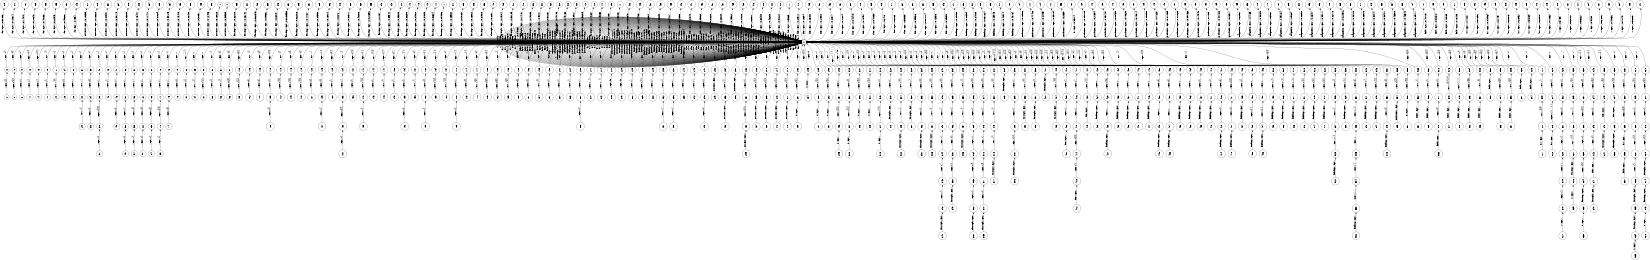 digraph FST {
rankdir = LR;
size = "8.5,11";
label = "";
center = 1;
orientation = Landscape;
ranksep = "0.4";
nodesep = "0.25";
0 [label = "0", shape = circle, style = bold, fontsize = 14]
	0 -> 0 [label = "dc:的/0.31014", fontsize = 14];
	0 -> 0 [label = "dc:dc/-0.47958", fontsize = 14];
	0 -> 0 [label = "dc:ｄｃ/-0.64198", fontsize = 14];
	0 -> 0 [label = "dc:直流/-0.66031", fontsize = 14];
	0 -> 0 [label = "dc:ｄc/-0.21855", fontsize = 14];
	0 -> 275 [label = "dc:<eps>/-0.57893", fontsize = 14];
	0 -> 271 [label = "dc:<eps>/-0.13314", fontsize = 14];
	0 -> 267 [label = "dc:<eps>/-0.14042", fontsize = 14];
	0 -> 263 [label = "dc:<eps>/-0.18642", fontsize = 14];
	0 -> 258 [label = "dc:<eps>/-0.48153", fontsize = 14];
	0 -> 255 [label = "dc:<eps>/-0.22943", fontsize = 14];
	0 -> 251 [label = "dc:<eps>/-0.49368", fontsize = 14];
	0 -> 248 [label = "dc:<eps>/0.1954", fontsize = 14];
	0 -> 671 [label = "current:<eps>/-0.10658", fontsize = 14];
	0 -> 279 [label = "current:<eps>/0.16222", fontsize = 14];
	0 -> 631 [label = "current:<eps>/-0.20337", fontsize = 14];
	0 -> 624 [label = "current:<eps>/-0.28775", fontsize = 14];
	0 -> 0 [label = "current:現/-0.26007", fontsize = 14];
	0 -> 312 [label = "current:<eps>/-0.23885", fontsize = 14];
	0 -> 308 [label = "current:<eps>/-0.16407", fontsize = 14];
	0 -> 304 [label = "current:<eps>/-0.11411", fontsize = 14];
	0 -> 299 [label = "current:<eps>/-0.37824", fontsize = 14];
	0 -> 294 [label = "current:<eps>/-0.38125", fontsize = 14];
	0 -> 290 [label = "current:<eps>/-0.73403", fontsize = 14];
	0 -> 286 [label = "current:<eps>/-0.32138", fontsize = 14];
	0 -> 283 [label = "current:<eps>/0.31931", fontsize = 14];
	0 -> 662 [label = "current:<eps>/-0.12456", fontsize = 14];
	0 -> 0 [label = "current:現在/-0.46962", fontsize = 14];
	0 -> 0 [label = "current:電圧/0.15507", fontsize = 14];
	0 -> 1 [label = "current:<eps>/-0.16823", fontsize = 14];
	0 -> 0 [label = "current:給電/-0.0057817", fontsize = 14];
	0 -> 0 [label = "current:電流/-0.73764", fontsize = 14];
	0 -> 4 [label = "current:<eps>/-0.38539", fontsize = 14];
	0 -> 0 [label = "current:カレント/-0.4628", fontsize = 14];
	0 -> 0 [label = "i:ｉｃｅｌｌ/-0.075496", fontsize = 14];
	0 -> 0 [label = "i:ｉ/-0.69021", fontsize = 14];
	0 -> 0 [label = "i:１/0.20968", fontsize = 14];
	0 -> 0 [label = "i:i/-0.42856", fontsize = 14];
	0 -> 0 [label = "i:で/0.49883", fontsize = 14];
	0 -> 335 [label = "flowing:<eps>/-0.52708", fontsize = 14];
	0 -> 321 [label = "flowing:<eps>/-0.26149", fontsize = 14];
	0 -> 402 [label = "flowing:<eps>/-0.060646", fontsize = 14];
	0 -> 639 [label = "flowing:<eps>/0.19936", fontsize = 14];
	0 -> 646 [label = "flowing:<eps>/0.26019", fontsize = 14];
	0 -> 651 [label = "flowing:<eps>/0.0080353", fontsize = 14];
	0 -> 395 [label = "flowing:<eps>/0.022316", fontsize = 14];
	0 -> 391 [label = "flowing:<eps>/-0.47157", fontsize = 14];
	0 -> 385 [label = "flowing:<eps>/-0.25353", fontsize = 14];
	0 -> 382 [label = "flowing:<eps>/-0.13004", fontsize = 14];
	0 -> 376 [label = "flowing:<eps>/-0.2372", fontsize = 14];
	0 -> 368 [label = "flowing:<eps>/-0.38311", fontsize = 14];
	0 -> 360 [label = "flowing:<eps>/-0.40088", fontsize = 14];
	0 -> 355 [label = "flowing:<eps>/-0.020696", fontsize = 14];
	0 -> 348 [label = "flowing:<eps>/-0.1034", fontsize = 14];
	0 -> 340 [label = "flowing:<eps>/-0.39948", fontsize = 14];
	0 -> 0 [label = "flowing:流出/-0.18007", fontsize = 14];
	0 -> 22 [label = "flowing:<eps>/-0.23605", fontsize = 14];
	0 -> 19 [label = "flowing:<eps>/-0.58258", fontsize = 14];
	0 -> 0 [label = "flowing:流れ/-0.2482", fontsize = 14];
	0 -> 0 [label = "flowing:流入/-0.19083", fontsize = 14];
	0 -> 16 [label = "flowing:<eps>/-0.24182", fontsize = 14];
	0 -> 13 [label = "flowing:<eps>/-0.21085", fontsize = 14];
	0 -> 10 [label = "flowing:<eps>/-0.32684", fontsize = 14];
	0 -> 7 [label = "flowing:<eps>/0.054852", fontsize = 14];
	0 -> 0 [label = "flowing:る/0.085624", fontsize = 14];
	0 -> 317 [label = "flowing:<eps>/-0.23969", fontsize = 14];
	0 -> 399 [label = "flowing:<eps>/0.13765", fontsize = 14];
	0 -> 326 [label = "flowing:<eps>/-0.16082", fontsize = 14];
	0 -> 330 [label = "flowing:<eps>/-0.21988", fontsize = 14];
	0 -> 0 [label = "through:て/-0.25564", fontsize = 14];
	0 -> 48 [label = "through:<eps>/-0.6837", fontsize = 14];
	0 -> 406 [label = "through:<eps>/-0.13877", fontsize = 14];
	0 -> 411 [label = "through:<eps>/-0.38765", fontsize = 14];
	0 -> 418 [label = "through:<eps>/-0.14761", fontsize = 14];
	0 -> 0 [label = "through:から/-0.18516", fontsize = 14];
	0 -> 0 [label = "through:を/-0.24177", fontsize = 14];
	0 -> 53 [label = "through:<eps>/-0.46086", fontsize = 14];
	0 -> 58 [label = "through:<eps>/-0.5018", fontsize = 14];
	0 -> 63 [label = "through:<eps>/-0.50251", fontsize = 14];
	0 -> 32 [label = "through:<eps>/-0.40702", fontsize = 14];
	0 -> 36 [label = "through:<eps>/-0.43168", fontsize = 14];
	0 -> 68 [label = "through:<eps>/-0.3972", fontsize = 14];
	0 -> 0 [label = "through:〜/-0.33704", fontsize = 14];
	0 -> 0 [label = "through:さ/0.088591", fontsize = 14];
	0 -> 0 [label = "through:乃至/-0.23933", fontsize = 14];
	0 -> 0 [label = "through:貫通/-0.41817", fontsize = 14];
	0 -> 73 [label = "through:<eps>/-0.36813", fontsize = 14];
	0 -> 0 [label = "through:ないし/-0.24273", fontsize = 14];
	0 -> 0 [label = "through:スルー/-0.42574", fontsize = 14];
	0 -> 28 [label = "through:<eps>/-0.13627", fontsize = 14];
	0 -> 0 [label = "through:よ/-0.16937", fontsize = 14];
	0 -> 0 [label = "through:に/0.24775", fontsize = 14];
	0 -> 0 [label = "through:し/-0.22572", fontsize = 14];
	0 -> 44 [label = "through:<eps>/-0.45358", fontsize = 14];
	0 -> 25 [label = "through:<eps>/-0.1051", fontsize = 14];
	0 -> 0 [label = "through:は/0.47258", fontsize = 14];
	0 -> 41 [label = "through:<eps>/-0.33881", fontsize = 14];
	0 -> 0 [label = "the:尚/-0.22102", fontsize = 14];
	0 -> 422 [label = "the:<eps>/-0.035548", fontsize = 14];
	0 -> 426 [label = "the:<eps>/-0.044403", fontsize = 14];
	0 -> 431 [label = "the:<eps>/-0.33354", fontsize = 14];
	0 -> 435 [label = "the:<eps>/-0.22265", fontsize = 14];
	0 -> 439 [label = "the:<eps>/-0.34727", fontsize = 14];
	0 -> 443 [label = "the:<eps>/-0.14295", fontsize = 14];
	0 -> 447 [label = "the:<eps>/-0.27879", fontsize = 14];
	0 -> 452 [label = "the:<eps>/-0.28068", fontsize = 14];
	0 -> 457 [label = "the:<eps>/-0.27628", fontsize = 14];
	0 -> 461 [label = "the:<eps>/-0.28005", fontsize = 14];
	0 -> 465 [label = "the:<eps>/-0.19982", fontsize = 14];
	0 -> 469 [label = "the:<eps>/-0.11526", fontsize = 14];
	0 -> 0 [label = "the:各/-0.23004", fontsize = 14];
	0 -> 0 [label = "the:本/-0.2343", fontsize = 14];
	0 -> 0 [label = "the:ア/-0.21137", fontsize = 14];
	0 -> 0 [label = "the:する/-0.24789", fontsize = 14];
	0 -> 0 [label = "the:前記/-0.39973", fontsize = 14];
	0 -> 473 [label = "the:<eps>/-0.2511", fontsize = 14];
	0 -> 0 [label = "the:この/-0.36216", fontsize = 14];
	0 -> 86 [label = "the:<eps>/-0.38489", fontsize = 14];
	0 -> 83 [label = "the:<eps>/-0.43285", fontsize = 14];
	0 -> 80 [label = "the:<eps>/-0.31222", fontsize = 14];
	0 -> 77 [label = "the:<eps>/-0.3569", fontsize = 14];
	0 -> 0 [label = "the:は/-0.3999", fontsize = 14];
	0 -> 0 [label = "the:の/-0.46103", fontsize = 14];
	0 -> 0 [label = "the:その/-0.31193", fontsize = 14];
	0 -> 0 [label = "the:（/-0.22286", fontsize = 14];
	0 -> 478 [label = "the:<eps>/-0.20972", fontsize = 14];
	0 -> 483 [label = "the:<eps>/-0.18694", fontsize = 14];
	0 -> 487 [label = "the:<eps>/-0.25159", fontsize = 14];
	0 -> 492 [label = "the:<eps>/-0.27998", fontsize = 14];
	0 -> 497 [label = "the:<eps>/-0.22877", fontsize = 14];
	0 -> 501 [label = "the:<eps>/-0.17604", fontsize = 14];
	0 -> 505 [label = "the:<eps>/-0.048473", fontsize = 14];
	0 -> 0 [label = "the:た/-0.31363", fontsize = 14];
	0 -> 0 [label = "the:、/-0.56087", fontsize = 14];
	0 -> 509 [label = "the:<eps>/-0.10451", fontsize = 14];
	0 -> 513 [label = "the:<eps>/-0.040538", fontsize = 14];
	0 -> 517 [label = "the:<eps>/-0.2416", fontsize = 14];
	0 -> 521 [label = "the:<eps>/-0.2063", fontsize = 14];
	0 -> 527 [label = "the:<eps>/0.35053", fontsize = 14];
	0 -> 531 [label = "the:<eps>/-0.35936", fontsize = 14];
	0 -> 539 [label = "the:<eps>/-0.001774", fontsize = 14];
	0 -> 543 [label = "the:<eps>/-0.12936", fontsize = 14];
	0 -> 547 [label = "the:<eps>/-0.25299", fontsize = 14];
	0 -> 0 [label = "feeding:送り出/-0.0035894", fontsize = 14];
	0 -> 0 [label = "feeding:送出/0.0016608", fontsize = 14];
	0 -> 95 [label = "feeding:<eps>/-0.25059", fontsize = 14];
	0 -> 0 [label = "feeding:給電/-0.4631", fontsize = 14];
	0 -> 92 [label = "feeding:<eps>/-0.28394", fontsize = 14];
	0 -> 89 [label = "feeding:<eps>/-0.24039", fontsize = 14];
	0 -> 0 [label = "feeding:時/0.27213", fontsize = 14];
	0 -> 552 [label = "feeding:<eps>/-0.031224", fontsize = 14];
	0 -> 0 [label = "feeding:流/-0.055388", fontsize = 14];
	0 -> 0 [label = "feeding:送り/-0.41794", fontsize = 14];
	0 -> 0 [label = "feeding:給送/-0.41413", fontsize = 14];
	0 -> 98 [label = "feeding:<eps>/-0.29945", fontsize = 14];
	0 -> 0 [label = "feeding:搬送/-0.31768", fontsize = 14];
	0 -> 0 [label = "feeding:排紙/0.11322", fontsize = 14];
	0 -> 0 [label = "feeding:紙/-0.13853", fontsize = 14];
	0 -> 0 [label = "feeding:給/-0.29524", fontsize = 14];
	0 -> 101 [label = "feeding:<eps>/-0.42974", fontsize = 14];
	0 -> 104 [label = "feeding:<eps>/-0.43164", fontsize = 14];
	0 -> 0 [label = "feeding:投入/0.067063", fontsize = 14];
	0 -> 0 [label = "feeding:載/0.051255", fontsize = 14];
	0 -> 0 [label = "feeding:給紙/-0.33601", fontsize = 14];
	0 -> 0 [label = "feeding:繰り出/-0.036268", fontsize = 14];
	0 -> 0 [label = "feeding:フィード/0.067553", fontsize = 14];
	0 -> 0 [label = "feeding:送り出し/-0.30646", fontsize = 14];
	0 -> 0 [label = "feeding:繰出/-0.3287", fontsize = 14];
	0 -> 0 [label = "feeding:対応/0.27586", fontsize = 14];
	0 -> 0 [label = "feeding:供給/-0.29689", fontsize = 14];
	0 -> 0 [label = "feeding:送/-0.23309", fontsize = 14];
	0 -> 0 [label = "conductor:導体部/-0.26543", fontsize = 14];
	0 -> 117 [label = "conductor:<eps>/-0.18906", fontsize = 14];
	0 -> 0 [label = "conductor:導体/-0.54231", fontsize = 14];
	0 -> 114 [label = "conductor:<eps>/-0.41408", fontsize = 14];
	0 -> 111 [label = "conductor:<eps>/-0.20957", fontsize = 14];
	0 -> 0 [label = "conductor:導電/-0.21312", fontsize = 14];
	0 -> 0 [label = "conductor:導通/0.054827", fontsize = 14];
	0 -> 0 [label = "conductor:配線/0.10305", fontsize = 14];
	0 -> 0 [label = "conductor:線/0.21899", fontsize = 14];
	0 -> 0 [label = "conductor:導線/-0.20015", fontsize = 14];
	0 -> 0 [label = "conductor:伝導体/-0.33974", fontsize = 14];
	0 -> 0 [label = "conductor:電線/0.020201", fontsize = 14];
	0 -> 556 [label = "conductor:<eps>/-0.33134", fontsize = 14];
	0 -> 107 [label = "conductor:<eps>/-0.2339", fontsize = 14];
	0 -> 120 [label = "3:<eps>/-0.33274", fontsize = 14];
	0 -> 0 [label = "3:2/0.19117", fontsize = 14];
	0 -> 0 [label = "3:3/-0.29502", fontsize = 14];
	0 -> 0 [label = "3:へ/0.19252", fontsize = 14];
	0 -> 0 [label = "3:５/0.1766", fontsize = 14];
	0 -> 0 [label = "3:３/-0.71049", fontsize = 14];
	0 -> 0 [label = "3:２/0.034324", fontsize = 14];
	0 -> 0 [label = "3:１/0.06984", fontsize = 14];
	0 -> 0 [label = "3:４/0.14601", fontsize = 14];
	0 -> 0 [label = "3:停止/0.19252", fontsize = 14];
	0 -> 0 [label = "3:７/0.1262", fontsize = 14];
	0 -> 142 [label = "produces:<eps>/-0.051785", fontsize = 14];
	0 -> 138 [label = "produces:<eps>/-0.21354", fontsize = 14];
	0 -> 172 [label = "produces:<eps>/0.031137", fontsize = 14];
	0 -> 130 [label = "produces:<eps>/-0.05435", fontsize = 14];
	0 -> 127 [label = "produces:<eps>/-0.10629", fontsize = 14];
	0 -> 123 [label = "produces:<eps>/-0.13614", fontsize = 14];
	0 -> 0 [label = "produces:が/0.084322", fontsize = 14];
	0 -> 0 [label = "produces:から/0.23177", fontsize = 14];
	0 -> 0 [label = "produces:する/0.22894", fontsize = 14];
	0 -> 0 [label = "produces:は/0.069528", fontsize = 14];
	0 -> 145 [label = "produces:<eps>/0.050998", fontsize = 14];
	0 -> 148 [label = "produces:<eps>/0.17223", fontsize = 14];
	0 -> 151 [label = "produces:<eps>/-0.070305", fontsize = 14];
	0 -> 155 [label = "produces:<eps>/0.017623", fontsize = 14];
	0 -> 158 [label = "produces:<eps>/-0.097368", fontsize = 14];
	0 -> 0 [label = "produces:発生/0.042818", fontsize = 14];
	0 -> 0 [label = "produces:生成/-0.060422", fontsize = 14];
	0 -> 162 [label = "produces:<eps>/-0.14543", fontsize = 14];
	0 -> 165 [label = "produces:<eps>/-0.1035", fontsize = 14];
	0 -> 168 [label = "produces:<eps>/-0.081222", fontsize = 14];
	0 -> 135 [label = "produces:<eps>/-0.26317", fontsize = 14];
	0 -> 0 [label = "magnetic:磁/-0.23762", fontsize = 14];
	0 -> 0 [label = "magnetic:磁気/-0.67717", fontsize = 14];
	0 -> 0 [label = "magnetic:た/0.59598", fontsize = 14];
	0 -> 656 [label = "magnetic:<eps>/0.22967", fontsize = 14];
	0 -> 175 [label = "magnetic:<eps>/-0.4165", fontsize = 14];
	0 -> 178 [label = "magnetic:<eps>/-0.36133", fontsize = 14];
	0 -> 181 [label = "magnetic:<eps>/-0.3567", fontsize = 14];
	0 -> 0 [label = "magnetic:磁化/-0.30815", fontsize = 14];
	0 -> 0 [label = "magnetic:磁性/-0.60814", fontsize = 14];
	0 -> 603 [label = "magnetic:<eps>/0.090614", fontsize = 14];
	0 -> 600 [label = "magnetic:<eps>/-0.5604", fontsize = 14];
	0 -> 596 [label = "magnetic:<eps>/-0.26652", fontsize = 14];
	0 -> 592 [label = "magnetic:<eps>/-0.26407", fontsize = 14];
	0 -> 589 [label = "magnetic:<eps>/-0.59711", fontsize = 14];
	0 -> 585 [label = "magnetic:<eps>/-0.22116", fontsize = 14];
	0 -> 581 [label = "magnetic:<eps>/-0.028916", fontsize = 14];
	0 -> 577 [label = "magnetic:<eps>/-0.26726", fontsize = 14];
	0 -> 573 [label = "magnetic:<eps>/-0.26006", fontsize = 14];
	0 -> 568 [label = "magnetic:<eps>/-0.30047", fontsize = 14];
	0 -> 564 [label = "magnetic:<eps>/-0.36401", fontsize = 14];
	0 -> 560 [label = "magnetic:<eps>/-0.43398", fontsize = 14];
	0 -> 184 [label = "magnetic:<eps>/-0.46375", fontsize = 14];
	0 -> 187 [label = "magnetic:<eps>/-0.25777", fontsize = 14];
	0 -> 0 [label = "magnetic:ｍａｇｎｅｔｉｃ/-0.28442", fontsize = 14];
	0 -> 0 [label = "magnetic:磁界/-0.30503", fontsize = 14];
	0 -> 0 [label = "magnetic:磁場/-0.30168", fontsize = 14];
	0 -> 0 [label = "field:ｆｉｅｌｄ/-0.32081", fontsize = 14];
	0 -> 0 [label = "field:視野/-0.26214", fontsize = 14];
	0 -> 0 [label = "field:欄/-0.14438", fontsize = 14];
	0 -> 0 [label = "field:分野/-0.38968", fontsize = 14];
	0 -> 193 [label = "field:<eps>/-0.40715", fontsize = 14];
	0 -> 0 [label = "field:界/-0.42251", fontsize = 14];
	0 -> 0 [label = "field:場/-0.34023", fontsize = 14];
	0 -> 0 [label = "field:フィールド/-0.59545", fontsize = 14];
	0 -> 0 [label = "field:field/-0.31566", fontsize = 14];
	0 -> 0 [label = "field:磁場/-0.35281", fontsize = 14];
	0 -> 0 [label = "field:磁界/-0.40123", fontsize = 14];
	0 -> 0 [label = "field:領域/0.056279", fontsize = 14];
	0 -> 190 [label = "field:<eps>/-0.33842", fontsize = 14];
	0 -> 0 [label = "field:電界/-0.52958", fontsize = 14];
	0 -> 0 [label = "field:電解/0.11083", fontsize = 14];
	0 -> 0 [label = "field:アイソレーション/-0.048837", fontsize = 14];
	0 -> 611 [label = "field:<eps>/0.12865", fontsize = 14];
	0 -> 606 [label = "field:<eps>/0.16133", fontsize = 14];
	0 -> 202 [label = "b1:<eps>/-0.44201", fontsize = 14];
	0 -> 0 [label = "b1:ｂ/-0.15984", fontsize = 14];
	0 -> 196 [label = "b1:<eps>/-0.21636", fontsize = 14];
	0 -> 199 [label = "b1:<eps>/-0.048964", fontsize = 14];
	0 -> 616 [label = "b1:<eps>/-0.21451", fontsize = 14];
	0 -> 205 [label = "b1:<eps>/-0.26873", fontsize = 14];
	0 -> 209 [label = "b1:<eps>/-0.26932", fontsize = 14];
	0 -> 212 [label = "b1:<eps>/-0.36469", fontsize = 14];
	0 -> 0 [label = "b1:b/-0.0595", fontsize = 14];
	0 -> 215 [label = "b1:<eps>/-0.20978", fontsize = 14];
	0 -> 218 [label = "b1:<eps>/-0.10662", fontsize = 14];
	0 -> 0 [label = "b1:ｂ１/-0.48364", fontsize = 14];
	0 -> 0 [label = "b1:ｂ１、/-0.3376", fontsize = 14];
	0 -> 0 [label = "b1:１/-0.035001", fontsize = 14];
	0 -> 0 [label = "b1:ｂｌ/0.22484", fontsize = 14];
	0 -> 221 [label = ".:<eps>/-0.37591", fontsize = 14];
	0 -> 244 [label = ".:<eps>/-0.60702", fontsize = 14];
	0 -> 224 [label = ".:<eps>/-0.56222", fontsize = 14];
	0 -> 0 [label = ".:。/-0.62093", fontsize = 14];
	0 -> 227 [label = ".:<eps>/-0.5232", fontsize = 14];
	0 -> 230 [label = ".:<eps>/-0.67686", fontsize = 14];
	0 -> 234 [label = ".:<eps>/-0.40936", fontsize = 14];
	0 -> 0 [label = ".:る/-0.36042", fontsize = 14];
	0 -> 238 [label = ".:<eps>/-0.70148", fontsize = 14];
	0 -> 241 [label = ".:<eps>/-0.38263", fontsize = 14];
1 [label = "1", shape = circle, style = solid, fontsize = 14]
2 [label = "2", shape = circle, style = solid, fontsize = 14]
	2 -> 3 [label = "<eps>:電", fontsize = 14];
3 [label = "3", shape = circle, style = solid, fontsize = 14]
	3 -> 0 [label = "<eps>:流", fontsize = 14];
4 [label = "4", shape = circle, style = solid, fontsize = 14]
5 [label = "5", shape = circle, style = solid, fontsize = 14]
	5 -> 6 [label = "<eps>:電流", fontsize = 14];
6 [label = "6", shape = circle, style = solid, fontsize = 14]
	6 -> 0 [label = "<eps>:値", fontsize = 14];
7 [label = "7", shape = circle, style = solid, fontsize = 14]
8 [label = "8", shape = circle, style = solid, fontsize = 14]
	8 -> 9 [label = "<eps>:る", fontsize = 14];
9 [label = "9", shape = circle, style = solid, fontsize = 14]
	9 -> 0 [label = "<eps>:が", fontsize = 14];
10 [label = "10", shape = circle, style = solid, fontsize = 14]
11 [label = "11", shape = circle, style = solid, fontsize = 14]
	11 -> 12 [label = "<eps>:が", fontsize = 14];
12 [label = "12", shape = circle, style = solid, fontsize = 14]
	12 -> 0 [label = "<eps>:流れ", fontsize = 14];
13 [label = "13", shape = circle, style = solid, fontsize = 14]
14 [label = "14", shape = circle, style = solid, fontsize = 14]
	14 -> 15 [label = "<eps>:が", fontsize = 14];
15 [label = "15", shape = circle, style = solid, fontsize = 14]
	15 -> 0 [label = "<eps>:流出", fontsize = 14];
16 [label = "16", shape = circle, style = solid, fontsize = 14]
17 [label = "17", shape = circle, style = solid, fontsize = 14]
	17 -> 18 [label = "<eps>:を", fontsize = 14];
18 [label = "18", shape = circle, style = solid, fontsize = 14]
	18 -> 0 [label = "<eps>:流", fontsize = 14];
19 [label = "19", shape = circle, style = solid, fontsize = 14]
20 [label = "20", shape = circle, style = solid, fontsize = 14]
	20 -> 21 [label = "<eps>:流れ", fontsize = 14];
21 [label = "21", shape = circle, style = solid, fontsize = 14]
	21 -> 0 [label = "<eps>:る", fontsize = 14];
22 [label = "22", shape = circle, style = solid, fontsize = 14]
23 [label = "23", shape = circle, style = solid, fontsize = 14]
	23 -> 24 [label = "<eps>:流", fontsize = 14];
24 [label = "24", shape = circle, style = solid, fontsize = 14]
	24 -> 0 [label = "<eps>:す", fontsize = 14];
25 [label = "25", shape = circle, style = solid, fontsize = 14]
26 [label = "26", shape = circle, style = solid, fontsize = 14]
	26 -> 27 [label = "<eps>:っ", fontsize = 14];
27 [label = "27", shape = circle, style = solid, fontsize = 14]
	27 -> 0 [label = "<eps>:て", fontsize = 14];
28 [label = "28", shape = circle, style = solid, fontsize = 14]
29 [label = "29", shape = circle, style = solid, fontsize = 14]
	29 -> 30 [label = "<eps>:よ", fontsize = 14];
30 [label = "30", shape = circle, style = solid, fontsize = 14]
	30 -> 31 [label = "<eps>:っ", fontsize = 14];
31 [label = "31", shape = circle, style = solid, fontsize = 14]
	31 -> 0 [label = "<eps>:て", fontsize = 14];
32 [label = "32", shape = circle, style = solid, fontsize = 14]
33 [label = "33", shape = circle, style = solid, fontsize = 14]
	33 -> 34 [label = "<eps>:を", fontsize = 14];
34 [label = "34", shape = circle, style = solid, fontsize = 14]
	34 -> 35 [label = "<eps>:経", fontsize = 14];
35 [label = "35", shape = circle, style = solid, fontsize = 14]
	35 -> 0 [label = "<eps>:て", fontsize = 14];
36 [label = "36", shape = circle, style = solid, fontsize = 14]
37 [label = "37", shape = circle, style = solid, fontsize = 14]
	37 -> 38 [label = "<eps>:を", fontsize = 14];
38 [label = "38", shape = circle, style = solid, fontsize = 14]
	38 -> 39 [label = "<eps>:貫通", fontsize = 14];
39 [label = "39", shape = circle, style = solid, fontsize = 14]
	39 -> 40 [label = "<eps>:し", fontsize = 14];
40 [label = "40", shape = circle, style = solid, fontsize = 14]
	40 -> 0 [label = "<eps>:て", fontsize = 14];
41 [label = "41", shape = circle, style = solid, fontsize = 14]
42 [label = "42", shape = circle, style = solid, fontsize = 14]
	42 -> 43 [label = "<eps>:を", fontsize = 14];
43 [label = "43", shape = circle, style = solid, fontsize = 14]
	43 -> 0 [label = "<eps>:介", fontsize = 14];
44 [label = "44", shape = circle, style = solid, fontsize = 14]
45 [label = "45", shape = circle, style = solid, fontsize = 14]
	45 -> 46 [label = "<eps>:を", fontsize = 14];
46 [label = "46", shape = circle, style = solid, fontsize = 14]
	46 -> 47 [label = "<eps>:介", fontsize = 14];
47 [label = "47", shape = circle, style = solid, fontsize = 14]
	47 -> 0 [label = "<eps>:し", fontsize = 14];
48 [label = "48", shape = circle, style = solid, fontsize = 14]
49 [label = "49", shape = circle, style = solid, fontsize = 14]
	49 -> 50 [label = "<eps>:を", fontsize = 14];
50 [label = "50", shape = circle, style = solid, fontsize = 14]
	50 -> 51 [label = "<eps>:介", fontsize = 14];
51 [label = "51", shape = circle, style = solid, fontsize = 14]
	51 -> 52 [label = "<eps>:し", fontsize = 14];
52 [label = "52", shape = circle, style = solid, fontsize = 14]
	52 -> 0 [label = "<eps>:て", fontsize = 14];
53 [label = "53", shape = circle, style = solid, fontsize = 14]
54 [label = "54", shape = circle, style = solid, fontsize = 14]
	54 -> 55 [label = "<eps>:を", fontsize = 14];
55 [label = "55", shape = circle, style = solid, fontsize = 14]
	55 -> 56 [label = "<eps>:通", fontsize = 14];
56 [label = "56", shape = circle, style = solid, fontsize = 14]
	56 -> 57 [label = "<eps>:っ", fontsize = 14];
57 [label = "57", shape = circle, style = solid, fontsize = 14]
	57 -> 0 [label = "<eps>:て", fontsize = 14];
58 [label = "58", shape = circle, style = solid, fontsize = 14]
59 [label = "59", shape = circle, style = solid, fontsize = 14]
	59 -> 60 [label = "<eps>:を", fontsize = 14];
60 [label = "60", shape = circle, style = solid, fontsize = 14]
	60 -> 61 [label = "<eps>:通", fontsize = 14];
61 [label = "61", shape = circle, style = solid, fontsize = 14]
	61 -> 62 [label = "<eps>:し", fontsize = 14];
62 [label = "62", shape = circle, style = solid, fontsize = 14]
	62 -> 0 [label = "<eps>:て", fontsize = 14];
63 [label = "63", shape = circle, style = solid, fontsize = 14]
64 [label = "64", shape = circle, style = solid, fontsize = 14]
	64 -> 65 [label = "<eps>:を", fontsize = 14];
65 [label = "65", shape = circle, style = solid, fontsize = 14]
	65 -> 66 [label = "<eps>:通", fontsize = 14];
66 [label = "66", shape = circle, style = solid, fontsize = 14]
	66 -> 67 [label = "<eps>:じ", fontsize = 14];
67 [label = "67", shape = circle, style = solid, fontsize = 14]
	67 -> 0 [label = "<eps>:て", fontsize = 14];
68 [label = "68", shape = circle, style = solid, fontsize = 14]
69 [label = "69", shape = circle, style = solid, fontsize = 14]
	69 -> 70 [label = "<eps>:を", fontsize = 14];
70 [label = "70", shape = circle, style = solid, fontsize = 14]
	70 -> 71 [label = "<eps>:経由", fontsize = 14];
71 [label = "71", shape = circle, style = solid, fontsize = 14]
	71 -> 72 [label = "<eps>:し", fontsize = 14];
72 [label = "72", shape = circle, style = solid, fontsize = 14]
	72 -> 0 [label = "<eps>:て", fontsize = 14];
73 [label = "73", shape = circle, style = solid, fontsize = 14]
74 [label = "74", shape = circle, style = solid, fontsize = 14]
	74 -> 75 [label = "<eps>:通", fontsize = 14];
75 [label = "75", shape = circle, style = solid, fontsize = 14]
	75 -> 76 [label = "<eps>:じ", fontsize = 14];
76 [label = "76", shape = circle, style = solid, fontsize = 14]
	76 -> 0 [label = "<eps>:て", fontsize = 14];
77 [label = "77", shape = circle, style = solid, fontsize = 14]
78 [label = "78", shape = circle, style = solid, fontsize = 14]
	78 -> 79 [label = "<eps>:は", fontsize = 14];
79 [label = "79", shape = circle, style = solid, fontsize = 14]
	79 -> 0 [label = "<eps>:、", fontsize = 14];
80 [label = "80", shape = circle, style = solid, fontsize = 14]
81 [label = "81", shape = circle, style = solid, fontsize = 14]
	81 -> 82 [label = "<eps>:は", fontsize = 14];
82 [label = "82", shape = circle, style = solid, fontsize = 14]
	82 -> 0 [label = "<eps>:この", fontsize = 14];
83 [label = "83", shape = circle, style = solid, fontsize = 14]
84 [label = "84", shape = circle, style = solid, fontsize = 14]
	84 -> 85 [label = "<eps>:また", fontsize = 14];
85 [label = "85", shape = circle, style = solid, fontsize = 14]
	85 -> 0 [label = "<eps>:、", fontsize = 14];
86 [label = "86", shape = circle, style = solid, fontsize = 14]
87 [label = "87", shape = circle, style = solid, fontsize = 14]
	87 -> 88 [label = "<eps>:なお", fontsize = 14];
88 [label = "88", shape = circle, style = solid, fontsize = 14]
	88 -> 0 [label = "<eps>:、", fontsize = 14];
89 [label = "89", shape = circle, style = solid, fontsize = 14]
90 [label = "90", shape = circle, style = solid, fontsize = 14]
	90 -> 91 [label = "<eps>:送", fontsize = 14];
91 [label = "91", shape = circle, style = solid, fontsize = 14]
	91 -> 0 [label = "<eps>:り", fontsize = 14];
92 [label = "92", shape = circle, style = solid, fontsize = 14]
93 [label = "93", shape = circle, style = solid, fontsize = 14]
	93 -> 94 [label = "<eps>:送", fontsize = 14];
94 [label = "94", shape = circle, style = solid, fontsize = 14]
	94 -> 0 [label = "<eps>:給", fontsize = 14];
95 [label = "95", shape = circle, style = solid, fontsize = 14]
96 [label = "96", shape = circle, style = solid, fontsize = 14]
	96 -> 97 [label = "<eps>:給電", fontsize = 14];
97 [label = "97", shape = circle, style = solid, fontsize = 14]
	97 -> 0 [label = "<eps>:側", fontsize = 14];
98 [label = "98", shape = circle, style = solid, fontsize = 14]
99 [label = "99", shape = circle, style = solid, fontsize = 14]
	99 -> 100 [label = "<eps>:給送", fontsize = 14];
100 [label = "100", shape = circle, style = solid, fontsize = 14]
	100 -> 0 [label = "<eps>:搬送", fontsize = 14];
101 [label = "101", shape = circle, style = solid, fontsize = 14]
102 [label = "102", shape = circle, style = solid, fontsize = 14]
	102 -> 103 [label = "<eps>:給", fontsize = 14];
103 [label = "103", shape = circle, style = solid, fontsize = 14]
	103 -> 0 [label = "<eps>:送", fontsize = 14];
104 [label = "104", shape = circle, style = solid, fontsize = 14]
105 [label = "105", shape = circle, style = solid, fontsize = 14]
	105 -> 106 [label = "<eps>:給", fontsize = 14];
106 [label = "106", shape = circle, style = solid, fontsize = 14]
	106 -> 0 [label = "<eps>:紙", fontsize = 14];
107 [label = "107", shape = circle, style = solid, fontsize = 14]
108 [label = "108", shape = circle, style = solid, fontsize = 14]
	108 -> 109 [label = "<eps>:用", fontsize = 14];
109 [label = "109", shape = circle, style = solid, fontsize = 14]
	109 -> 110 [label = "<eps>:の", fontsize = 14];
110 [label = "110", shape = circle, style = solid, fontsize = 14]
	110 -> 0 [label = "<eps>:導体", fontsize = 14];
111 [label = "111", shape = circle, style = solid, fontsize = 14]
112 [label = "112", shape = circle, style = solid, fontsize = 14]
	112 -> 113 [label = "<eps>:導電", fontsize = 14];
113 [label = "113", shape = circle, style = solid, fontsize = 14]
	113 -> 0 [label = "<eps>:性", fontsize = 14];
114 [label = "114", shape = circle, style = solid, fontsize = 14]
115 [label = "115", shape = circle, style = solid, fontsize = 14]
	115 -> 116 [label = "<eps>:導電", fontsize = 14];
116 [label = "116", shape = circle, style = solid, fontsize = 14]
	116 -> 0 [label = "<eps>:体", fontsize = 14];
117 [label = "117", shape = circle, style = solid, fontsize = 14]
118 [label = "118", shape = circle, style = solid, fontsize = 14]
	118 -> 119 [label = "<eps>:導体", fontsize = 14];
119 [label = "119", shape = circle, style = solid, fontsize = 14]
	119 -> 0 [label = "<eps>:部", fontsize = 14];
120 [label = "120", shape = circle, style = solid, fontsize = 14]
121 [label = "121", shape = circle, style = solid, fontsize = 14]
	121 -> 122 [label = "<eps>:部", fontsize = 14];
122 [label = "122", shape = circle, style = solid, fontsize = 14]
	122 -> 0 [label = "<eps>:３", fontsize = 14];
123 [label = "123", shape = circle, style = solid, fontsize = 14]
124 [label = "124", shape = circle, style = solid, fontsize = 14]
	124 -> 125 [label = "<eps>:が", fontsize = 14];
125 [label = "125", shape = circle, style = solid, fontsize = 14]
	125 -> 126 [label = "<eps>:得", fontsize = 14];
126 [label = "126", shape = circle, style = solid, fontsize = 14]
	126 -> 0 [label = "<eps>:られ", fontsize = 14];
127 [label = "127", shape = circle, style = solid, fontsize = 14]
128 [label = "128", shape = circle, style = solid, fontsize = 14]
	128 -> 129 [label = "<eps>:を", fontsize = 14];
129 [label = "129", shape = circle, style = solid, fontsize = 14]
	129 -> 0 [label = "<eps>:発生", fontsize = 14];
130 [label = "130", shape = circle, style = solid, fontsize = 14]
131 [label = "131", shape = circle, style = solid, fontsize = 14]
	131 -> 132 [label = "<eps>:を", fontsize = 14];
132 [label = "132", shape = circle, style = solid, fontsize = 14]
	132 -> 133 [label = "<eps>:発生", fontsize = 14];
133 [label = "133", shape = circle, style = solid, fontsize = 14]
	133 -> 134 [label = "<eps>:さ", fontsize = 14];
134 [label = "134", shape = circle, style = solid, fontsize = 14]
	134 -> 0 [label = "<eps>:せ", fontsize = 14];
135 [label = "135", shape = circle, style = solid, fontsize = 14]
136 [label = "136", shape = circle, style = solid, fontsize = 14]
	136 -> 137 [label = "<eps>:を", fontsize = 14];
137 [label = "137", shape = circle, style = solid, fontsize = 14]
	137 -> 0 [label = "<eps>:生成", fontsize = 14];
138 [label = "138", shape = circle, style = solid, fontsize = 14]
139 [label = "139", shape = circle, style = solid, fontsize = 14]
	139 -> 140 [label = "<eps>:を", fontsize = 14];
140 [label = "140", shape = circle, style = solid, fontsize = 14]
	140 -> 141 [label = "<eps>:生成", fontsize = 14];
141 [label = "141", shape = circle, style = solid, fontsize = 14]
	141 -> 0 [label = "<eps>:する", fontsize = 14];
142 [label = "142", shape = circle, style = solid, fontsize = 14]
143 [label = "143", shape = circle, style = solid, fontsize = 14]
	143 -> 144 [label = "<eps>:を", fontsize = 14];
144 [label = "144", shape = circle, style = solid, fontsize = 14]
	144 -> 0 [label = "<eps>:作成", fontsize = 14];
145 [label = "145", shape = circle, style = solid, fontsize = 14]
146 [label = "146", shape = circle, style = solid, fontsize = 14]
	146 -> 147 [label = "<eps>:を", fontsize = 14];
147 [label = "147", shape = circle, style = solid, fontsize = 14]
	147 -> 0 [label = "<eps>:出力", fontsize = 14];
148 [label = "148", shape = circle, style = solid, fontsize = 14]
149 [label = "149", shape = circle, style = solid, fontsize = 14]
	149 -> 150 [label = "<eps>:を", fontsize = 14];
150 [label = "150", shape = circle, style = solid, fontsize = 14]
	150 -> 0 [label = "<eps>:起こ", fontsize = 14];
151 [label = "151", shape = circle, style = solid, fontsize = 14]
152 [label = "152", shape = circle, style = solid, fontsize = 14]
	152 -> 153 [label = "<eps>:を", fontsize = 14];
153 [label = "153", shape = circle, style = solid, fontsize = 14]
	153 -> 154 [label = "<eps>:生", fontsize = 14];
154 [label = "154", shape = circle, style = solid, fontsize = 14]
	154 -> 0 [label = "<eps>:ずる", fontsize = 14];
155 [label = "155", shape = circle, style = solid, fontsize = 14]
156 [label = "156", shape = circle, style = solid, fontsize = 14]
	156 -> 157 [label = "<eps>:を", fontsize = 14];
157 [label = "157", shape = circle, style = solid, fontsize = 14]
	157 -> 0 [label = "<eps>:得", fontsize = 14];
158 [label = "158", shape = circle, style = solid, fontsize = 14]
159 [label = "159", shape = circle, style = solid, fontsize = 14]
	159 -> 160 [label = "<eps>:を", fontsize = 14];
160 [label = "160", shape = circle, style = solid, fontsize = 14]
	160 -> 161 [label = "<eps>:発", fontsize = 14];
161 [label = "161", shape = circle, style = solid, fontsize = 14]
	161 -> 0 [label = "<eps>:する", fontsize = 14];
162 [label = "162", shape = circle, style = solid, fontsize = 14]
163 [label = "163", shape = circle, style = solid, fontsize = 14]
	163 -> 164 [label = "<eps>:生成", fontsize = 14];
164 [label = "164", shape = circle, style = solid, fontsize = 14]
	164 -> 0 [label = "<eps>:する", fontsize = 14];
165 [label = "165", shape = circle, style = solid, fontsize = 14]
166 [label = "166", shape = circle, style = solid, fontsize = 14]
	166 -> 167 [label = "<eps>:生成", fontsize = 14];
167 [label = "167", shape = circle, style = solid, fontsize = 14]
	167 -> 0 [label = "<eps>:を", fontsize = 14];
168 [label = "168", shape = circle, style = solid, fontsize = 14]
169 [label = "169", shape = circle, style = solid, fontsize = 14]
	169 -> 170 [label = "<eps>:生", fontsize = 14];
170 [label = "170", shape = circle, style = solid, fontsize = 14]
	170 -> 171 [label = "<eps>:じ", fontsize = 14];
171 [label = "171", shape = circle, style = solid, fontsize = 14]
	171 -> 0 [label = "<eps>:させ", fontsize = 14];
172 [label = "172", shape = circle, style = solid, fontsize = 14]
173 [label = "173", shape = circle, style = solid, fontsize = 14]
	173 -> 174 [label = "<eps>:得", fontsize = 14];
174 [label = "174", shape = circle, style = solid, fontsize = 14]
	174 -> 0 [label = "<eps>:られ", fontsize = 14];
175 [label = "175", shape = circle, style = solid, fontsize = 14]
176 [label = "176", shape = circle, style = solid, fontsize = 14]
	176 -> 177 [label = "<eps>:磁気", fontsize = 14];
177 [label = "177", shape = circle, style = solid, fontsize = 14]
	177 -> 0 [label = "<eps>:的", fontsize = 14];
178 [label = "178", shape = circle, style = solid, fontsize = 14]
179 [label = "179", shape = circle, style = solid, fontsize = 14]
	179 -> 180 [label = "<eps>:磁気", fontsize = 14];
180 [label = "180", shape = circle, style = solid, fontsize = 14]
	180 -> 0 [label = "<eps>:発生", fontsize = 14];
181 [label = "181", shape = circle, style = solid, fontsize = 14]
182 [label = "182", shape = circle, style = solid, fontsize = 14]
	182 -> 183 [label = "<eps>:磁気", fontsize = 14];
183 [label = "183", shape = circle, style = solid, fontsize = 14]
	183 -> 0 [label = "<eps>:式", fontsize = 14];
184 [label = "184", shape = circle, style = solid, fontsize = 14]
185 [label = "185", shape = circle, style = solid, fontsize = 14]
	185 -> 186 [label = "<eps>:磁性", fontsize = 14];
186 [label = "186", shape = circle, style = solid, fontsize = 14]
	186 -> 0 [label = "<eps>:体", fontsize = 14];
187 [label = "187", shape = circle, style = solid, fontsize = 14]
188 [label = "188", shape = circle, style = solid, fontsize = 14]
	188 -> 189 [label = "<eps>:磁", fontsize = 14];
189 [label = "189", shape = circle, style = solid, fontsize = 14]
	189 -> 0 [label = "<eps>:性", fontsize = 14];
190 [label = "190", shape = circle, style = solid, fontsize = 14]
191 [label = "191", shape = circle, style = solid, fontsize = 14]
	191 -> 192 [label = "<eps>:型", fontsize = 14];
192 [label = "192", shape = circle, style = solid, fontsize = 14]
	192 -> 0 [label = "<eps>:電界", fontsize = 14];
193 [label = "193", shape = circle, style = solid, fontsize = 14]
194 [label = "194", shape = circle, style = solid, fontsize = 14]
	194 -> 195 [label = "<eps>:界", fontsize = 14];
195 [label = "195", shape = circle, style = solid, fontsize = 14]
	195 -> 0 [label = "<eps>:磁", fontsize = 14];
196 [label = "196", shape = circle, style = solid, fontsize = 14]
197 [label = "197", shape = circle, style = solid, fontsize = 14]
	197 -> 198 [label = "<eps>:ｂ", fontsize = 14];
198 [label = "198", shape = circle, style = solid, fontsize = 14]
	198 -> 0 [label = "<eps>:1", fontsize = 14];
199 [label = "199", shape = circle, style = solid, fontsize = 14]
200 [label = "200", shape = circle, style = solid, fontsize = 14]
	200 -> 201 [label = "<eps>:ｂ", fontsize = 14];
201 [label = "201", shape = circle, style = solid, fontsize = 14]
	201 -> 0 [label = "<eps>:２", fontsize = 14];
202 [label = "202", shape = circle, style = solid, fontsize = 14]
203 [label = "203", shape = circle, style = solid, fontsize = 14]
	203 -> 204 [label = "<eps>:ｂ", fontsize = 14];
204 [label = "204", shape = circle, style = solid, fontsize = 14]
	204 -> 0 [label = "<eps>:１", fontsize = 14];
205 [label = "205", shape = circle, style = solid, fontsize = 14]
206 [label = "206", shape = circle, style = solid, fontsize = 14]
	206 -> 207 [label = "<eps>:ｂ", fontsize = 14];
207 [label = "207", shape = circle, style = solid, fontsize = 14]
	207 -> 208 [label = "<eps>:１", fontsize = 14];
208 [label = "208", shape = circle, style = solid, fontsize = 14]
	208 -> 0 [label = "<eps>:，ｂ", fontsize = 14];
209 [label = "209", shape = circle, style = solid, fontsize = 14]
210 [label = "210", shape = circle, style = solid, fontsize = 14]
	210 -> 211 [label = "<eps>:，ｂ", fontsize = 14];
211 [label = "211", shape = circle, style = solid, fontsize = 14]
	211 -> 0 [label = "<eps>:１", fontsize = 14];
212 [label = "212", shape = circle, style = solid, fontsize = 14]
213 [label = "213", shape = circle, style = solid, fontsize = 14]
	213 -> 214 [label = "<eps>:、ｂ", fontsize = 14];
214 [label = "214", shape = circle, style = solid, fontsize = 14]
	214 -> 0 [label = "<eps>:１", fontsize = 14];
215 [label = "215", shape = circle, style = solid, fontsize = 14]
216 [label = "216", shape = circle, style = solid, fontsize = 14]
	216 -> 217 [label = "<eps>:b", fontsize = 14];
217 [label = "217", shape = circle, style = solid, fontsize = 14]
	217 -> 0 [label = "<eps>:1", fontsize = 14];
218 [label = "218", shape = circle, style = solid, fontsize = 14]
219 [label = "219", shape = circle, style = solid, fontsize = 14]
	219 -> 220 [label = "<eps>:b", fontsize = 14];
220 [label = "220", shape = circle, style = solid, fontsize = 14]
	220 -> 0 [label = "<eps>:１", fontsize = 14];
221 [label = "221", shape = circle, style = solid, fontsize = 14]
222 [label = "222", shape = circle, style = solid, fontsize = 14]
	222 -> 223 [label = "<eps>:た", fontsize = 14];
223 [label = "223", shape = circle, style = solid, fontsize = 14]
	223 -> 0 [label = "<eps>:。", fontsize = 14];
224 [label = "224", shape = circle, style = solid, fontsize = 14]
225 [label = "225", shape = circle, style = solid, fontsize = 14]
	225 -> 226 [label = "<eps>:する", fontsize = 14];
226 [label = "226", shape = circle, style = solid, fontsize = 14]
	226 -> 0 [label = "<eps>:。", fontsize = 14];
227 [label = "227", shape = circle, style = solid, fontsize = 14]
228 [label = "228", shape = circle, style = solid, fontsize = 14]
	228 -> 229 [label = "<eps>:い", fontsize = 14];
229 [label = "229", shape = circle, style = solid, fontsize = 14]
	229 -> 0 [label = "<eps>:。", fontsize = 14];
230 [label = "230", shape = circle, style = solid, fontsize = 14]
231 [label = "231", shape = circle, style = solid, fontsize = 14]
	231 -> 232 [label = "<eps>:い", fontsize = 14];
232 [label = "232", shape = circle, style = solid, fontsize = 14]
	232 -> 233 [label = "<eps>:る", fontsize = 14];
233 [label = "233", shape = circle, style = solid, fontsize = 14]
	233 -> 0 [label = "<eps>:。", fontsize = 14];
234 [label = "234", shape = circle, style = solid, fontsize = 14]
235 [label = "235", shape = circle, style = solid, fontsize = 14]
	235 -> 236 [label = "<eps>:い", fontsize = 14];
236 [label = "236", shape = circle, style = solid, fontsize = 14]
	236 -> 237 [label = "<eps>:く", fontsize = 14];
237 [label = "237", shape = circle, style = solid, fontsize = 14]
	237 -> 0 [label = "<eps>:。", fontsize = 14];
238 [label = "238", shape = circle, style = solid, fontsize = 14]
239 [label = "239", shape = circle, style = solid, fontsize = 14]
	239 -> 240 [label = "<eps>:る", fontsize = 14];
240 [label = "240", shape = circle, style = solid, fontsize = 14]
	240 -> 0 [label = "<eps>:。", fontsize = 14];
241 [label = "241", shape = circle, style = solid, fontsize = 14]
242 [label = "242", shape = circle, style = solid, fontsize = 14]
	242 -> 243 [label = "<eps>:う", fontsize = 14];
243 [label = "243", shape = circle, style = solid, fontsize = 14]
	243 -> 0 [label = "<eps>:。", fontsize = 14];
244 [label = "244", shape = circle, style = solid, fontsize = 14]
245 [label = "245", shape = circle, style = solid, fontsize = 14]
	245 -> 246 [label = "<eps>:あ", fontsize = 14];
246 [label = "246", shape = circle, style = solid, fontsize = 14]
	246 -> 247 [label = "<eps>:る", fontsize = 14];
247 [label = "247", shape = circle, style = solid, fontsize = 14]
	247 -> 0 [label = "<eps>:。", fontsize = 14];
248 [label = "248", shape = circle, style = solid, fontsize = 14]
249 [label = "249", shape = circle, style = solid, fontsize = 14]
	249 -> 250 [label = "current:<eps>", fontsize = 14];
250 [label = "250", shape = circle, style = solid, fontsize = 14]
	250 -> 0 [label = "<eps>:ｄｃ", fontsize = 14];
251 [label = "251", shape = circle, style = solid, fontsize = 14]
252 [label = "252", shape = circle, style = solid, fontsize = 14]
	252 -> 253 [label = "current:<eps>", fontsize = 14];
253 [label = "253", shape = circle, style = solid, fontsize = 14]
	253 -> 254 [label = "<eps>:ｄｃ", fontsize = 14];
254 [label = "254", shape = circle, style = solid, fontsize = 14]
	254 -> 0 [label = "<eps>:電流", fontsize = 14];
255 [label = "255", shape = circle, style = solid, fontsize = 14]
256 [label = "256", shape = circle, style = solid, fontsize = 14]
	256 -> 257 [label = "current:<eps>", fontsize = 14];
257 [label = "257", shape = circle, style = solid, fontsize = 14]
	257 -> 0 [label = "<eps>:直流", fontsize = 14];
258 [label = "258", shape = circle, style = solid, fontsize = 14]
259 [label = "259", shape = circle, style = solid, fontsize = 14]
	259 -> 260 [label = "current:<eps>", fontsize = 14];
260 [label = "260", shape = circle, style = solid, fontsize = 14]
	260 -> 261 [label = "<eps>:直流", fontsize = 14];
261 [label = "261", shape = circle, style = solid, fontsize = 14]
	261 -> 262 [label = "<eps>:の", fontsize = 14];
262 [label = "262", shape = circle, style = solid, fontsize = 14]
	262 -> 0 [label = "<eps>:電流", fontsize = 14];
263 [label = "263", shape = circle, style = solid, fontsize = 14]
264 [label = "264", shape = circle, style = solid, fontsize = 14]
	264 -> 265 [label = "current:<eps>", fontsize = 14];
265 [label = "265", shape = circle, style = solid, fontsize = 14]
	265 -> 266 [label = "<eps>:直流", fontsize = 14];
266 [label = "266", shape = circle, style = solid, fontsize = 14]
	266 -> 0 [label = "<eps>:電圧", fontsize = 14];
267 [label = "267", shape = circle, style = solid, fontsize = 14]
268 [label = "268", shape = circle, style = solid, fontsize = 14]
	268 -> 269 [label = "current:<eps>", fontsize = 14];
269 [label = "269", shape = circle, style = solid, fontsize = 14]
	269 -> 270 [label = "<eps>:直流", fontsize = 14];
270 [label = "270", shape = circle, style = solid, fontsize = 14]
	270 -> 0 [label = "<eps>:電", fontsize = 14];
271 [label = "271", shape = circle, style = solid, fontsize = 14]
272 [label = "272", shape = circle, style = solid, fontsize = 14]
	272 -> 273 [label = "current:<eps>", fontsize = 14];
273 [label = "273", shape = circle, style = solid, fontsize = 14]
	273 -> 274 [label = "<eps>:直流", fontsize = 14];
274 [label = "274", shape = circle, style = solid, fontsize = 14]
	274 -> 0 [label = "<eps>:電力", fontsize = 14];
275 [label = "275", shape = circle, style = solid, fontsize = 14]
276 [label = "276", shape = circle, style = solid, fontsize = 14]
	276 -> 277 [label = "current:<eps>", fontsize = 14];
277 [label = "277", shape = circle, style = solid, fontsize = 14]
	277 -> 278 [label = "<eps>:直流", fontsize = 14];
278 [label = "278", shape = circle, style = solid, fontsize = 14]
	278 -> 0 [label = "<eps>:電流", fontsize = 14];
279 [label = "279", shape = circle, style = solid, fontsize = 14]
280 [label = "280", shape = circle, style = solid, fontsize = 14]
	280 -> 281 [label = "i:<eps>", fontsize = 14];
281 [label = "281", shape = circle, style = solid, fontsize = 14]
	281 -> 282 [label = "<eps>:電圧", fontsize = 14];
282 [label = "282", shape = circle, style = solid, fontsize = 14]
	282 -> 0 [label = "<eps>:ｉ", fontsize = 14];
283 [label = "283", shape = circle, style = solid, fontsize = 14]
284 [label = "284", shape = circle, style = solid, fontsize = 14]
	284 -> 285 [label = "i:<eps>", fontsize = 14];
285 [label = "285", shape = circle, style = solid, fontsize = 14]
	285 -> 0 [label = "<eps>:電流", fontsize = 14];
286 [label = "286", shape = circle, style = solid, fontsize = 14]
287 [label = "287", shape = circle, style = solid, fontsize = 14]
	287 -> 288 [label = "i:<eps>", fontsize = 14];
288 [label = "288", shape = circle, style = solid, fontsize = 14]
	288 -> 289 [label = "<eps>:電流", fontsize = 14];
289 [label = "289", shape = circle, style = solid, fontsize = 14]
	289 -> 0 [label = "<eps>:i", fontsize = 14];
290 [label = "290", shape = circle, style = solid, fontsize = 14]
291 [label = "291", shape = circle, style = solid, fontsize = 14]
	291 -> 292 [label = "i:<eps>", fontsize = 14];
292 [label = "292", shape = circle, style = solid, fontsize = 14]
	292 -> 293 [label = "<eps>:電流", fontsize = 14];
293 [label = "293", shape = circle, style = solid, fontsize = 14]
	293 -> 0 [label = "<eps>:ｉ", fontsize = 14];
294 [label = "294", shape = circle, style = solid, fontsize = 14]
295 [label = "295", shape = circle, style = solid, fontsize = 14]
	295 -> 296 [label = "i:<eps>", fontsize = 14];
296 [label = "296", shape = circle, style = solid, fontsize = 14]
	296 -> 297 [label = "<eps>:電流", fontsize = 14];
297 [label = "297", shape = circle, style = solid, fontsize = 14]
	297 -> 298 [label = "<eps>:ｉ", fontsize = 14];
298 [label = "298", shape = circle, style = solid, fontsize = 14]
	298 -> 0 [label = "<eps>:１", fontsize = 14];
299 [label = "299", shape = circle, style = solid, fontsize = 14]
300 [label = "300", shape = circle, style = solid, fontsize = 14]
	300 -> 301 [label = "i:<eps>", fontsize = 14];
301 [label = "301", shape = circle, style = solid, fontsize = 14]
	301 -> 302 [label = "<eps>:電流", fontsize = 14];
302 [label = "302", shape = circle, style = solid, fontsize = 14]
	302 -> 303 [label = "<eps>:値", fontsize = 14];
303 [label = "303", shape = circle, style = solid, fontsize = 14]
	303 -> 0 [label = "<eps>:ｉ", fontsize = 14];
304 [label = "304", shape = circle, style = solid, fontsize = 14]
305 [label = "305", shape = circle, style = solid, fontsize = 14]
	305 -> 306 [label = "i:<eps>", fontsize = 14];
306 [label = "306", shape = circle, style = solid, fontsize = 14]
	306 -> 307 [label = "<eps>:電流", fontsize = 14];
307 [label = "307", shape = circle, style = solid, fontsize = 14]
	307 -> 0 [label = "<eps>:ｉｃｅｌｌ", fontsize = 14];
308 [label = "308", shape = circle, style = solid, fontsize = 14]
309 [label = "309", shape = circle, style = solid, fontsize = 14]
	309 -> 310 [label = "i:<eps>", fontsize = 14];
310 [label = "310", shape = circle, style = solid, fontsize = 14]
	310 -> 311 [label = "<eps>:電流", fontsize = 14];
311 [label = "311", shape = circle, style = solid, fontsize = 14]
	311 -> 0 [label = "<eps>:ｉin", fontsize = 14];
312 [label = "312", shape = circle, style = solid, fontsize = 14]
313 [label = "313", shape = circle, style = solid, fontsize = 14]
	313 -> 314 [label = "i:<eps>", fontsize = 14];
314 [label = "314", shape = circle, style = solid, fontsize = 14]
	314 -> 315 [label = "<eps>:今回", fontsize = 14];
315 [label = "315", shape = circle, style = solid, fontsize = 14]
	315 -> 316 [label = "<eps>:の", fontsize = 14];
316 [label = "316", shape = circle, style = solid, fontsize = 14]
	316 -> 0 [label = "<eps>:ｉ", fontsize = 14];
317 [label = "317", shape = circle, style = solid, fontsize = 14]
318 [label = "318", shape = circle, style = solid, fontsize = 14]
	318 -> 319 [label = "through:<eps>", fontsize = 14];
319 [label = "319", shape = circle, style = solid, fontsize = 14]
	319 -> 320 [label = "<eps>:に", fontsize = 14];
320 [label = "320", shape = circle, style = solid, fontsize = 14]
	320 -> 0 [label = "<eps>:流れ", fontsize = 14];
321 [label = "321", shape = circle, style = solid, fontsize = 14]
322 [label = "322", shape = circle, style = solid, fontsize = 14]
	322 -> 323 [label = "through:<eps>", fontsize = 14];
323 [label = "323", shape = circle, style = solid, fontsize = 14]
	323 -> 324 [label = "<eps>:に", fontsize = 14];
324 [label = "324", shape = circle, style = solid, fontsize = 14]
	324 -> 325 [label = "<eps>:流れ", fontsize = 14];
325 [label = "325", shape = circle, style = solid, fontsize = 14]
	325 -> 0 [label = "<eps>:て", fontsize = 14];
326 [label = "326", shape = circle, style = solid, fontsize = 14]
327 [label = "327", shape = circle, style = solid, fontsize = 14]
	327 -> 328 [label = "through:<eps>", fontsize = 14];
328 [label = "328", shape = circle, style = solid, fontsize = 14]
	328 -> 329 [label = "<eps>:が", fontsize = 14];
329 [label = "329", shape = circle, style = solid, fontsize = 14]
	329 -> 0 [label = "<eps>:流れ", fontsize = 14];
330 [label = "330", shape = circle, style = solid, fontsize = 14]
331 [label = "331", shape = circle, style = solid, fontsize = 14]
	331 -> 332 [label = "through:<eps>", fontsize = 14];
332 [label = "332", shape = circle, style = solid, fontsize = 14]
	332 -> 333 [label = "<eps>:を", fontsize = 14];
333 [label = "333", shape = circle, style = solid, fontsize = 14]
	333 -> 334 [label = "<eps>:流れ", fontsize = 14];
334 [label = "334", shape = circle, style = solid, fontsize = 14]
	334 -> 0 [label = "<eps>:て", fontsize = 14];
335 [label = "335", shape = circle, style = solid, fontsize = 14]
336 [label = "336", shape = circle, style = solid, fontsize = 14]
	336 -> 337 [label = "through:<eps>", fontsize = 14];
337 [label = "337", shape = circle, style = solid, fontsize = 14]
	337 -> 338 [label = "<eps>:を", fontsize = 14];
338 [label = "338", shape = circle, style = solid, fontsize = 14]
	338 -> 339 [label = "<eps>:流れ", fontsize = 14];
339 [label = "339", shape = circle, style = solid, fontsize = 14]
	339 -> 0 [label = "<eps>:る", fontsize = 14];
340 [label = "340", shape = circle, style = solid, fontsize = 14]
341 [label = "341", shape = circle, style = solid, fontsize = 14]
	341 -> 342 [label = "through:<eps>", fontsize = 14];
342 [label = "342", shape = circle, style = solid, fontsize = 14]
	342 -> 343 [label = "<eps>:を", fontsize = 14];
343 [label = "343", shape = circle, style = solid, fontsize = 14]
	343 -> 344 [label = "<eps>:介", fontsize = 14];
344 [label = "344", shape = circle, style = solid, fontsize = 14]
	344 -> 345 [label = "<eps>:し", fontsize = 14];
345 [label = "345", shape = circle, style = solid, fontsize = 14]
	345 -> 346 [label = "<eps>:て", fontsize = 14];
346 [label = "346", shape = circle, style = solid, fontsize = 14]
	346 -> 347 [label = "<eps>:流れ", fontsize = 14];
347 [label = "347", shape = circle, style = solid, fontsize = 14]
	347 -> 0 [label = "<eps>:る", fontsize = 14];
348 [label = "348", shape = circle, style = solid, fontsize = 14]
349 [label = "349", shape = circle, style = solid, fontsize = 14]
	349 -> 350 [label = "through:<eps>", fontsize = 14];
350 [label = "350", shape = circle, style = solid, fontsize = 14]
	350 -> 351 [label = "<eps>:を", fontsize = 14];
351 [label = "351", shape = circle, style = solid, fontsize = 14]
	351 -> 352 [label = "<eps>:流", fontsize = 14];
352 [label = "352", shape = circle, style = solid, fontsize = 14]
	352 -> 353 [label = "<eps>:さ", fontsize = 14];
353 [label = "353", shape = circle, style = solid, fontsize = 14]
	353 -> 354 [label = "<eps>:れ", fontsize = 14];
354 [label = "354", shape = circle, style = solid, fontsize = 14]
	354 -> 0 [label = "<eps>:る", fontsize = 14];
355 [label = "355", shape = circle, style = solid, fontsize = 14]
356 [label = "356", shape = circle, style = solid, fontsize = 14]
	356 -> 357 [label = "through:<eps>", fontsize = 14];
357 [label = "357", shape = circle, style = solid, fontsize = 14]
	357 -> 358 [label = "<eps>:を", fontsize = 14];
358 [label = "358", shape = circle, style = solid, fontsize = 14]
	358 -> 359 [label = "<eps>:流", fontsize = 14];
359 [label = "359", shape = circle, style = solid, fontsize = 14]
	359 -> 0 [label = "<eps>:す", fontsize = 14];
360 [label = "360", shape = circle, style = solid, fontsize = 14]
361 [label = "361", shape = circle, style = solid, fontsize = 14]
	361 -> 362 [label = "through:<eps>", fontsize = 14];
362 [label = "362", shape = circle, style = solid, fontsize = 14]
	362 -> 363 [label = "<eps>:を", fontsize = 14];
363 [label = "363", shape = circle, style = solid, fontsize = 14]
	363 -> 364 [label = "<eps>:通", fontsize = 14];
364 [label = "364", shape = circle, style = solid, fontsize = 14]
	364 -> 365 [label = "<eps>:し", fontsize = 14];
365 [label = "365", shape = circle, style = solid, fontsize = 14]
	365 -> 366 [label = "<eps>:て", fontsize = 14];
366 [label = "366", shape = circle, style = solid, fontsize = 14]
	366 -> 367 [label = "<eps>:流れ", fontsize = 14];
367 [label = "367", shape = circle, style = solid, fontsize = 14]
	367 -> 0 [label = "<eps>:る", fontsize = 14];
368 [label = "368", shape = circle, style = solid, fontsize = 14]
369 [label = "369", shape = circle, style = solid, fontsize = 14]
	369 -> 370 [label = "through:<eps>", fontsize = 14];
370 [label = "370", shape = circle, style = solid, fontsize = 14]
	370 -> 371 [label = "<eps>:を", fontsize = 14];
371 [label = "371", shape = circle, style = solid, fontsize = 14]
	371 -> 372 [label = "<eps>:通", fontsize = 14];
372 [label = "372", shape = circle, style = solid, fontsize = 14]
	372 -> 373 [label = "<eps>:じ", fontsize = 14];
373 [label = "373", shape = circle, style = solid, fontsize = 14]
	373 -> 374 [label = "<eps>:て", fontsize = 14];
374 [label = "374", shape = circle, style = solid, fontsize = 14]
	374 -> 375 [label = "<eps>:流れ", fontsize = 14];
375 [label = "375", shape = circle, style = solid, fontsize = 14]
	375 -> 0 [label = "<eps>:る", fontsize = 14];
376 [label = "376", shape = circle, style = solid, fontsize = 14]
377 [label = "377", shape = circle, style = solid, fontsize = 14]
	377 -> 378 [label = "through:<eps>", fontsize = 14];
378 [label = "378", shape = circle, style = solid, fontsize = 14]
	378 -> 379 [label = "<eps>:内", fontsize = 14];
379 [label = "379", shape = circle, style = solid, fontsize = 14]
	379 -> 380 [label = "<eps>:を", fontsize = 14];
380 [label = "380", shape = circle, style = solid, fontsize = 14]
	380 -> 381 [label = "<eps>:流れ", fontsize = 14];
381 [label = "381", shape = circle, style = solid, fontsize = 14]
	381 -> 0 [label = "<eps>:る", fontsize = 14];
382 [label = "382", shape = circle, style = solid, fontsize = 14]
383 [label = "383", shape = circle, style = solid, fontsize = 14]
	383 -> 384 [label = "through:<eps>", fontsize = 14];
384 [label = "384", shape = circle, style = solid, fontsize = 14]
	384 -> 0 [label = "<eps>:流れ", fontsize = 14];
385 [label = "385", shape = circle, style = solid, fontsize = 14]
386 [label = "386", shape = circle, style = solid, fontsize = 14]
	386 -> 387 [label = "through:<eps>", fontsize = 14];
387 [label = "387", shape = circle, style = solid, fontsize = 14]
	387 -> 388 [label = "<eps>:流れ", fontsize = 14];
388 [label = "388", shape = circle, style = solid, fontsize = 14]
	388 -> 389 [label = "<eps>:て", fontsize = 14];
389 [label = "389", shape = circle, style = solid, fontsize = 14]
	389 -> 390 [label = "<eps>:い", fontsize = 14];
390 [label = "390", shape = circle, style = solid, fontsize = 14]
	390 -> 0 [label = "<eps>:る", fontsize = 14];
391 [label = "391", shape = circle, style = solid, fontsize = 14]
392 [label = "392", shape = circle, style = solid, fontsize = 14]
	392 -> 393 [label = "through:<eps>", fontsize = 14];
393 [label = "393", shape = circle, style = solid, fontsize = 14]
	393 -> 394 [label = "<eps>:流れ", fontsize = 14];
394 [label = "394", shape = circle, style = solid, fontsize = 14]
	394 -> 0 [label = "<eps>:る", fontsize = 14];
395 [label = "395", shape = circle, style = solid, fontsize = 14]
396 [label = "396", shape = circle, style = solid, fontsize = 14]
	396 -> 397 [label = "through:<eps>", fontsize = 14];
397 [label = "397", shape = circle, style = solid, fontsize = 14]
	397 -> 398 [label = "<eps>:流", fontsize = 14];
398 [label = "398", shape = circle, style = solid, fontsize = 14]
	398 -> 0 [label = "<eps>:す", fontsize = 14];
399 [label = "399", shape = circle, style = solid, fontsize = 14]
400 [label = "400", shape = circle, style = solid, fontsize = 14]
	400 -> 401 [label = "through:<eps>", fontsize = 14];
401 [label = "401", shape = circle, style = solid, fontsize = 14]
	401 -> 0 [label = "<eps>:通過", fontsize = 14];
402 [label = "402", shape = circle, style = solid, fontsize = 14]
403 [label = "403", shape = circle, style = solid, fontsize = 14]
	403 -> 404 [label = "through:<eps>", fontsize = 14];
404 [label = "404", shape = circle, style = solid, fontsize = 14]
	404 -> 405 [label = "<eps>:流通", fontsize = 14];
405 [label = "405", shape = circle, style = solid, fontsize = 14]
	405 -> 0 [label = "<eps>:し", fontsize = 14];
406 [label = "406", shape = circle, style = solid, fontsize = 14]
407 [label = "407", shape = circle, style = solid, fontsize = 14]
	407 -> 408 [label = "the:<eps>", fontsize = 14];
408 [label = "408", shape = circle, style = solid, fontsize = 14]
	408 -> 409 [label = "<eps>:し", fontsize = 14];
409 [label = "409", shape = circle, style = solid, fontsize = 14]
	409 -> 410 [label = "<eps>:て", fontsize = 14];
410 [label = "410", shape = circle, style = solid, fontsize = 14]
	410 -> 0 [label = "<eps>:、", fontsize = 14];
411 [label = "411", shape = circle, style = solid, fontsize = 14]
412 [label = "412", shape = circle, style = solid, fontsize = 14]
	412 -> 413 [label = "the:<eps>", fontsize = 14];
413 [label = "413", shape = circle, style = solid, fontsize = 14]
	413 -> 414 [label = "<eps>:を", fontsize = 14];
414 [label = "414", shape = circle, style = solid, fontsize = 14]
	414 -> 415 [label = "<eps>:通過", fontsize = 14];
415 [label = "415", shape = circle, style = solid, fontsize = 14]
	415 -> 416 [label = "<eps>:し", fontsize = 14];
416 [label = "416", shape = circle, style = solid, fontsize = 14]
	416 -> 417 [label = "<eps>:て", fontsize = 14];
417 [label = "417", shape = circle, style = solid, fontsize = 14]
	417 -> 0 [label = "<eps>:、", fontsize = 14];
418 [label = "418", shape = circle, style = solid, fontsize = 14]
419 [label = "419", shape = circle, style = solid, fontsize = 14]
	419 -> 420 [label = "the:<eps>", fontsize = 14];
420 [label = "420", shape = circle, style = solid, fontsize = 14]
	420 -> 421 [label = "<eps>:乃至", fontsize = 14];
421 [label = "421", shape = circle, style = solid, fontsize = 14]
	421 -> 0 [label = "<eps>:第", fontsize = 14];
422 [label = "422", shape = circle, style = solid, fontsize = 14]
423 [label = "423", shape = circle, style = solid, fontsize = 14]
	423 -> 424 [label = "feeding:<eps>", fontsize = 14];
424 [label = "424", shape = circle, style = solid, fontsize = 14]
	424 -> 425 [label = "<eps>:、", fontsize = 14];
425 [label = "425", shape = circle, style = solid, fontsize = 14]
	425 -> 0 [label = "<eps>:供給", fontsize = 14];
426 [label = "426", shape = circle, style = solid, fontsize = 14]
427 [label = "427", shape = circle, style = solid, fontsize = 14]
	427 -> 428 [label = "feeding:<eps>", fontsize = 14];
428 [label = "428", shape = circle, style = solid, fontsize = 14]
	428 -> 429 [label = "<eps>:、", fontsize = 14];
429 [label = "429", shape = circle, style = solid, fontsize = 14]
	429 -> 430 [label = "<eps>:供給", fontsize = 14];
430 [label = "430", shape = circle, style = solid, fontsize = 14]
	430 -> 0 [label = "<eps>:工程", fontsize = 14];
431 [label = "431", shape = circle, style = solid, fontsize = 14]
432 [label = "432", shape = circle, style = solid, fontsize = 14]
	432 -> 433 [label = "feeding:<eps>", fontsize = 14];
433 [label = "433", shape = circle, style = solid, fontsize = 14]
	433 -> 434 [label = "<eps>:、", fontsize = 14];
434 [label = "434", shape = circle, style = solid, fontsize = 14]
	434 -> 0 [label = "<eps>:給電", fontsize = 14];
435 [label = "435", shape = circle, style = solid, fontsize = 14]
436 [label = "436", shape = circle, style = solid, fontsize = 14]
	436 -> 437 [label = "feeding:<eps>", fontsize = 14];
437 [label = "437", shape = circle, style = solid, fontsize = 14]
	437 -> 438 [label = "<eps>:、", fontsize = 14];
438 [label = "438", shape = circle, style = solid, fontsize = 14]
	438 -> 0 [label = "<eps>:送り", fontsize = 14];
439 [label = "439", shape = circle, style = solid, fontsize = 14]
440 [label = "440", shape = circle, style = solid, fontsize = 14]
	440 -> 441 [label = "feeding:<eps>", fontsize = 14];
441 [label = "441", shape = circle, style = solid, fontsize = 14]
	441 -> 442 [label = "<eps>:、", fontsize = 14];
442 [label = "442", shape = circle, style = solid, fontsize = 14]
	442 -> 0 [label = "<eps>:給送", fontsize = 14];
443 [label = "443", shape = circle, style = solid, fontsize = 14]
444 [label = "444", shape = circle, style = solid, fontsize = 14]
	444 -> 445 [label = "feeding:<eps>", fontsize = 14];
445 [label = "445", shape = circle, style = solid, fontsize = 14]
	445 -> 446 [label = "<eps>:、", fontsize = 14];
446 [label = "446", shape = circle, style = solid, fontsize = 14]
	446 -> 0 [label = "<eps>:搬送", fontsize = 14];
447 [label = "447", shape = circle, style = solid, fontsize = 14]
448 [label = "448", shape = circle, style = solid, fontsize = 14]
	448 -> 449 [label = "feeding:<eps>", fontsize = 14];
449 [label = "449", shape = circle, style = solid, fontsize = 14]
	449 -> 450 [label = "<eps>:、", fontsize = 14];
450 [label = "450", shape = circle, style = solid, fontsize = 14]
	450 -> 451 [label = "<eps>:給", fontsize = 14];
451 [label = "451", shape = circle, style = solid, fontsize = 14]
	451 -> 0 [label = "<eps>:送", fontsize = 14];
452 [label = "452", shape = circle, style = solid, fontsize = 14]
453 [label = "453", shape = circle, style = solid, fontsize = 14]
	453 -> 454 [label = "feeding:<eps>", fontsize = 14];
454 [label = "454", shape = circle, style = solid, fontsize = 14]
	454 -> 455 [label = "<eps>:、", fontsize = 14];
455 [label = "455", shape = circle, style = solid, fontsize = 14]
	455 -> 456 [label = "<eps>:給", fontsize = 14];
456 [label = "456", shape = circle, style = solid, fontsize = 14]
	456 -> 0 [label = "<eps>:紙", fontsize = 14];
457 [label = "457", shape = circle, style = solid, fontsize = 14]
458 [label = "458", shape = circle, style = solid, fontsize = 14]
	458 -> 459 [label = "feeding:<eps>", fontsize = 14];
459 [label = "459", shape = circle, style = solid, fontsize = 14]
	459 -> 460 [label = "<eps>:、", fontsize = 14];
460 [label = "460", shape = circle, style = solid, fontsize = 14]
	460 -> 0 [label = "<eps>:送り出し", fontsize = 14];
461 [label = "461", shape = circle, style = solid, fontsize = 14]
462 [label = "462", shape = circle, style = solid, fontsize = 14]
	462 -> 463 [label = "feeding:<eps>", fontsize = 14];
463 [label = "463", shape = circle, style = solid, fontsize = 14]
	463 -> 464 [label = "<eps>:、", fontsize = 14];
464 [label = "464", shape = circle, style = solid, fontsize = 14]
	464 -> 0 [label = "<eps>:繰出", fontsize = 14];
465 [label = "465", shape = circle, style = solid, fontsize = 14]
466 [label = "466", shape = circle, style = solid, fontsize = 14]
	466 -> 467 [label = "feeding:<eps>", fontsize = 14];
467 [label = "467", shape = circle, style = solid, fontsize = 14]
	467 -> 468 [label = "<eps>:の", fontsize = 14];
468 [label = "468", shape = circle, style = solid, fontsize = 14]
	468 -> 0 [label = "<eps>:給電", fontsize = 14];
469 [label = "469", shape = circle, style = solid, fontsize = 14]
470 [label = "470", shape = circle, style = solid, fontsize = 14]
	470 -> 471 [label = "feeding:<eps>", fontsize = 14];
471 [label = "471", shape = circle, style = solid, fontsize = 14]
	471 -> 472 [label = "<eps>:の", fontsize = 14];
472 [label = "472", shape = circle, style = solid, fontsize = 14]
	472 -> 0 [label = "<eps>:搬送", fontsize = 14];
473 [label = "473", shape = circle, style = solid, fontsize = 14]
474 [label = "474", shape = circle, style = solid, fontsize = 14]
	474 -> 475 [label = "feeding:<eps>", fontsize = 14];
475 [label = "475", shape = circle, style = solid, fontsize = 14]
	475 -> 476 [label = "<eps>:の", fontsize = 14];
476 [label = "476", shape = circle, style = solid, fontsize = 14]
	476 -> 477 [label = "<eps>:給", fontsize = 14];
477 [label = "477", shape = circle, style = solid, fontsize = 14]
	477 -> 0 [label = "<eps>:送", fontsize = 14];
478 [label = "478", shape = circle, style = solid, fontsize = 14]
479 [label = "479", shape = circle, style = solid, fontsize = 14]
	479 -> 480 [label = "feeding:<eps>", fontsize = 14];
480 [label = "480", shape = circle, style = solid, fontsize = 14]
	480 -> 481 [label = "<eps>:は", fontsize = 14];
481 [label = "481", shape = circle, style = solid, fontsize = 14]
	481 -> 482 [label = "<eps>:給電", fontsize = 14];
482 [label = "482", shape = circle, style = solid, fontsize = 14]
	482 -> 0 [label = "<eps>:側", fontsize = 14];
483 [label = "483", shape = circle, style = solid, fontsize = 14]
484 [label = "484", shape = circle, style = solid, fontsize = 14]
	484 -> 485 [label = "feeding:<eps>", fontsize = 14];
485 [label = "485", shape = circle, style = solid, fontsize = 14]
	485 -> 486 [label = "<eps>:は", fontsize = 14];
486 [label = "486", shape = circle, style = solid, fontsize = 14]
	486 -> 0 [label = "<eps>:送り", fontsize = 14];
487 [label = "487", shape = circle, style = solid, fontsize = 14]
488 [label = "488", shape = circle, style = solid, fontsize = 14]
	488 -> 489 [label = "feeding:<eps>", fontsize = 14];
489 [label = "489", shape = circle, style = solid, fontsize = 14]
	489 -> 490 [label = "<eps>:また", fontsize = 14];
490 [label = "490", shape = circle, style = solid, fontsize = 14]
	490 -> 491 [label = "<eps>:、", fontsize = 14];
491 [label = "491", shape = circle, style = solid, fontsize = 14]
	491 -> 0 [label = "<eps>:給電", fontsize = 14];
492 [label = "492", shape = circle, style = solid, fontsize = 14]
493 [label = "493", shape = circle, style = solid, fontsize = 14]
	493 -> 494 [label = "feeding:<eps>", fontsize = 14];
494 [label = "494", shape = circle, style = solid, fontsize = 14]
	494 -> 495 [label = "<eps>:また", fontsize = 14];
495 [label = "495", shape = circle, style = solid, fontsize = 14]
	495 -> 496 [label = "<eps>:、", fontsize = 14];
496 [label = "496", shape = circle, style = solid, fontsize = 14]
	496 -> 0 [label = "<eps>:給送", fontsize = 14];
497 [label = "497", shape = circle, style = solid, fontsize = 14]
498 [label = "498", shape = circle, style = solid, fontsize = 14]
	498 -> 499 [label = "feeding:<eps>", fontsize = 14];
499 [label = "499", shape = circle, style = solid, fontsize = 14]
	499 -> 500 [label = "<eps>:この", fontsize = 14];
500 [label = "500", shape = circle, style = solid, fontsize = 14]
	500 -> 0 [label = "<eps>:給電", fontsize = 14];
501 [label = "501", shape = circle, style = solid, fontsize = 14]
502 [label = "502", shape = circle, style = solid, fontsize = 14]
	502 -> 503 [label = "feeding:<eps>", fontsize = 14];
503 [label = "503", shape = circle, style = solid, fontsize = 14]
	503 -> 504 [label = "<eps>:この", fontsize = 14];
504 [label = "504", shape = circle, style = solid, fontsize = 14]
	504 -> 0 [label = "<eps>:送り", fontsize = 14];
505 [label = "505", shape = circle, style = solid, fontsize = 14]
506 [label = "506", shape = circle, style = solid, fontsize = 14]
	506 -> 507 [label = "feeding:<eps>", fontsize = 14];
507 [label = "507", shape = circle, style = solid, fontsize = 14]
	507 -> 508 [label = "<eps>:この", fontsize = 14];
508 [label = "508", shape = circle, style = solid, fontsize = 14]
	508 -> 0 [label = "<eps>:搬送", fontsize = 14];
509 [label = "509", shape = circle, style = solid, fontsize = 14]
510 [label = "510", shape = circle, style = solid, fontsize = 14]
	510 -> 511 [label = "feeding:<eps>", fontsize = 14];
511 [label = "511", shape = circle, style = solid, fontsize = 14]
	511 -> 512 [label = "<eps>:前記", fontsize = 14];
512 [label = "512", shape = circle, style = solid, fontsize = 14]
	512 -> 0 [label = "<eps>:搬送", fontsize = 14];
513 [label = "513", shape = circle, style = solid, fontsize = 14]
514 [label = "514", shape = circle, style = solid, fontsize = 14]
	514 -> 515 [label = "feeding:<eps>", fontsize = 14];
515 [label = "515", shape = circle, style = solid, fontsize = 14]
	515 -> 516 [label = "<eps>:前記", fontsize = 14];
516 [label = "516", shape = circle, style = solid, fontsize = 14]
	516 -> 0 [label = "<eps>:繰り出", fontsize = 14];
517 [label = "517", shape = circle, style = solid, fontsize = 14]
518 [label = "518", shape = circle, style = solid, fontsize = 14]
	518 -> 519 [label = "feeding:<eps>", fontsize = 14];
519 [label = "519", shape = circle, style = solid, fontsize = 14]
	519 -> 520 [label = "<eps>:前記", fontsize = 14];
520 [label = "520", shape = circle, style = solid, fontsize = 14]
	520 -> 0 [label = "<eps>:繰出", fontsize = 14];
521 [label = "521", shape = circle, style = solid, fontsize = 14]
522 [label = "522", shape = circle, style = solid, fontsize = 14]
	522 -> 523 [label = "feeding:<eps>", fontsize = 14];
523 [label = "523", shape = circle, style = solid, fontsize = 14]
	523 -> 524 [label = "<eps>:これ", fontsize = 14];
524 [label = "524", shape = circle, style = solid, fontsize = 14]
	524 -> 525 [label = "<eps>:ら", fontsize = 14];
525 [label = "525", shape = circle, style = solid, fontsize = 14]
	525 -> 526 [label = "<eps>:送", fontsize = 14];
526 [label = "526", shape = circle, style = solid, fontsize = 14]
	526 -> 0 [label = "<eps>:給", fontsize = 14];
527 [label = "527", shape = circle, style = solid, fontsize = 14]
528 [label = "528", shape = circle, style = solid, fontsize = 14]
	528 -> 529 [label = "feeding:<eps>", fontsize = 14];
529 [label = "529", shape = circle, style = solid, fontsize = 14]
	529 -> 530 [label = "<eps>:する", fontsize = 14];
530 [label = "530", shape = circle, style = solid, fontsize = 14]
	530 -> 0 [label = "<eps>:対応", fontsize = 14];
531 [label = "531", shape = circle, style = solid, fontsize = 14]
532 [label = "532", shape = circle, style = solid, fontsize = 14]
	532 -> 533 [label = "feeding:<eps>", fontsize = 14];
533 [label = "533", shape = circle, style = solid, fontsize = 14]
	533 -> 534 [label = "<eps>:ここ", fontsize = 14];
534 [label = "534", shape = circle, style = solid, fontsize = 14]
	534 -> 535 [label = "<eps>:で", fontsize = 14];
535 [label = "535", shape = circle, style = solid, fontsize = 14]
	535 -> 536 [label = "<eps>:、", fontsize = 14];
536 [label = "536", shape = circle, style = solid, fontsize = 14]
	536 -> 537 [label = "<eps>:この", fontsize = 14];
537 [label = "537", shape = circle, style = solid, fontsize = 14]
	537 -> 538 [label = "<eps>:給", fontsize = 14];
538 [label = "538", shape = circle, style = solid, fontsize = 14]
	538 -> 0 [label = "<eps>:送", fontsize = 14];
539 [label = "539", shape = circle, style = solid, fontsize = 14]
540 [label = "540", shape = circle, style = solid, fontsize = 14]
	540 -> 541 [label = "feeding:<eps>", fontsize = 14];
541 [label = "541", shape = circle, style = solid, fontsize = 14]
	541 -> 542 [label = "<eps>:が", fontsize = 14];
542 [label = "542", shape = circle, style = solid, fontsize = 14]
	542 -> 0 [label = "<eps>:搬送", fontsize = 14];
543 [label = "543", shape = circle, style = solid, fontsize = 14]
544 [label = "544", shape = circle, style = solid, fontsize = 14]
	544 -> 545 [label = "feeding:<eps>", fontsize = 14];
545 [label = "545", shape = circle, style = solid, fontsize = 14]
	545 -> 546 [label = "<eps>:当該", fontsize = 14];
546 [label = "546", shape = circle, style = solid, fontsize = 14]
	546 -> 0 [label = "<eps>:搬送", fontsize = 14];
547 [label = "547", shape = circle, style = solid, fontsize = 14]
548 [label = "548", shape = circle, style = solid, fontsize = 14]
	548 -> 549 [label = "feeding:<eps>", fontsize = 14];
549 [label = "549", shape = circle, style = solid, fontsize = 14]
	549 -> 550 [label = "<eps>:給", fontsize = 14];
550 [label = "550", shape = circle, style = solid, fontsize = 14]
	550 -> 551 [label = "<eps>:紙", fontsize = 14];
551 [label = "551", shape = circle, style = solid, fontsize = 14]
	551 -> 0 [label = "<eps>:の", fontsize = 14];
552 [label = "552", shape = circle, style = solid, fontsize = 14]
553 [label = "553", shape = circle, style = solid, fontsize = 14]
	553 -> 554 [label = "conductor:<eps>", fontsize = 14];
554 [label = "554", shape = circle, style = solid, fontsize = 14]
	554 -> 555 [label = "<eps>:給電", fontsize = 14];
555 [label = "555", shape = circle, style = solid, fontsize = 14]
	555 -> 0 [label = "<eps>:導体", fontsize = 14];
556 [label = "556", shape = circle, style = solid, fontsize = 14]
557 [label = "557", shape = circle, style = solid, fontsize = 14]
	557 -> 558 [label = "3:<eps>", fontsize = 14];
558 [label = "558", shape = circle, style = solid, fontsize = 14]
	558 -> 559 [label = "<eps>:導体", fontsize = 14];
559 [label = "559", shape = circle, style = solid, fontsize = 14]
	559 -> 0 [label = "<eps>:３", fontsize = 14];
560 [label = "560", shape = circle, style = solid, fontsize = 14]
561 [label = "561", shape = circle, style = solid, fontsize = 14]
	561 -> 562 [label = "field:<eps>", fontsize = 14];
562 [label = "562", shape = circle, style = solid, fontsize = 14]
	562 -> 563 [label = "<eps>:の", fontsize = 14];
563 [label = "563", shape = circle, style = solid, fontsize = 14]
	563 -> 0 [label = "<eps>:磁界", fontsize = 14];
564 [label = "564", shape = circle, style = solid, fontsize = 14]
565 [label = "565", shape = circle, style = solid, fontsize = 14]
	565 -> 566 [label = "field:<eps>", fontsize = 14];
566 [label = "566", shape = circle, style = solid, fontsize = 14]
	566 -> 567 [label = "<eps>:の", fontsize = 14];
567 [label = "567", shape = circle, style = solid, fontsize = 14]
	567 -> 0 [label = "<eps>:磁場", fontsize = 14];
568 [label = "568", shape = circle, style = solid, fontsize = 14]
569 [label = "569", shape = circle, style = solid, fontsize = 14]
	569 -> 570 [label = "field:<eps>", fontsize = 14];
570 [label = "570", shape = circle, style = solid, fontsize = 14]
	570 -> 571 [label = "<eps>:的", fontsize = 14];
571 [label = "571", shape = circle, style = solid, fontsize = 14]
	571 -> 572 [label = "<eps>:な", fontsize = 14];
572 [label = "572", shape = circle, style = solid, fontsize = 14]
	572 -> 0 [label = "<eps>:磁場", fontsize = 14];
573 [label = "573", shape = circle, style = solid, fontsize = 14]
574 [label = "574", shape = circle, style = solid, fontsize = 14]
	574 -> 575 [label = "field:<eps>", fontsize = 14];
575 [label = "575", shape = circle, style = solid, fontsize = 14]
	575 -> 576 [label = "<eps>:書き込み", fontsize = 14];
576 [label = "576", shape = circle, style = solid, fontsize = 14]
	576 -> 0 [label = "<eps>:磁界", fontsize = 14];
577 [label = "577", shape = circle, style = solid, fontsize = 14]
578 [label = "578", shape = circle, style = solid, fontsize = 14]
	578 -> 579 [label = "field:<eps>", fontsize = 14];
579 [label = "579", shape = circle, style = solid, fontsize = 14]
	579 -> 580 [label = "<eps>:ヘッド", fontsize = 14];
580 [label = "580", shape = circle, style = solid, fontsize = 14]
	580 -> 0 [label = "<eps>:磁界", fontsize = 14];
581 [label = "581", shape = circle, style = solid, fontsize = 14]
582 [label = "582", shape = circle, style = solid, fontsize = 14]
	582 -> 583 [label = "field:<eps>", fontsize = 14];
583 [label = "583", shape = circle, style = solid, fontsize = 14]
	583 -> 584 [label = "<eps>:電磁", fontsize = 14];
584 [label = "584", shape = circle, style = solid, fontsize = 14]
	584 -> 0 [label = "<eps>:界", fontsize = 14];
585 [label = "585", shape = circle, style = solid, fontsize = 14]
586 [label = "586", shape = circle, style = solid, fontsize = 14]
	586 -> 587 [label = "field:<eps>", fontsize = 14];
587 [label = "587", shape = circle, style = solid, fontsize = 14]
	587 -> 588 [label = "<eps>:磁", fontsize = 14];
588 [label = "588", shape = circle, style = solid, fontsize = 14]
	588 -> 0 [label = "<eps>:界", fontsize = 14];
589 [label = "589", shape = circle, style = solid, fontsize = 14]
590 [label = "590", shape = circle, style = solid, fontsize = 14]
	590 -> 591 [label = "field:<eps>", fontsize = 14];
591 [label = "591", shape = circle, style = solid, fontsize = 14]
	591 -> 0 [label = "<eps>:磁界", fontsize = 14];
592 [label = "592", shape = circle, style = solid, fontsize = 14]
593 [label = "593", shape = circle, style = solid, fontsize = 14]
	593 -> 594 [label = "field:<eps>", fontsize = 14];
594 [label = "594", shape = circle, style = solid, fontsize = 14]
	594 -> 595 [label = "<eps>:磁界", fontsize = 14];
595 [label = "595", shape = circle, style = solid, fontsize = 14]
	595 -> 0 [label = "<eps>:強度", fontsize = 14];
596 [label = "596", shape = circle, style = solid, fontsize = 14]
597 [label = "597", shape = circle, style = solid, fontsize = 14]
	597 -> 598 [label = "field:<eps>", fontsize = 14];
598 [label = "598", shape = circle, style = solid, fontsize = 14]
	598 -> 599 [label = "<eps>:磁界", fontsize = 14];
599 [label = "599", shape = circle, style = solid, fontsize = 14]
	599 -> 0 [label = "<eps>:範囲", fontsize = 14];
600 [label = "600", shape = circle, style = solid, fontsize = 14]
601 [label = "601", shape = circle, style = solid, fontsize = 14]
	601 -> 602 [label = "field:<eps>", fontsize = 14];
602 [label = "602", shape = circle, style = solid, fontsize = 14]
	602 -> 0 [label = "<eps>:磁場", fontsize = 14];
603 [label = "603", shape = circle, style = solid, fontsize = 14]
604 [label = "604", shape = circle, style = solid, fontsize = 14]
	604 -> 605 [label = "field:<eps>", fontsize = 14];
605 [label = "605", shape = circle, style = solid, fontsize = 14]
	605 -> 0 [label = "<eps>:磁力", fontsize = 14];
606 [label = "606", shape = circle, style = solid, fontsize = 14]
607 [label = "607", shape = circle, style = solid, fontsize = 14]
	607 -> 608 [label = "b1:<eps>", fontsize = 14];
608 [label = "608", shape = circle, style = solid, fontsize = 14]
	608 -> 609 [label = "<eps>:磁場", fontsize = 14];
609 [label = "609", shape = circle, style = solid, fontsize = 14]
	609 -> 610 [label = "<eps>:ｂ", fontsize = 14];
610 [label = "610", shape = circle, style = solid, fontsize = 14]
	610 -> 0 [label = "<eps>:１", fontsize = 14];
611 [label = "611", shape = circle, style = solid, fontsize = 14]
612 [label = "612", shape = circle, style = solid, fontsize = 14]
	612 -> 613 [label = "b1:<eps>", fontsize = 14];
613 [label = "613", shape = circle, style = solid, fontsize = 14]
	613 -> 614 [label = "<eps>:フィールド", fontsize = 14];
614 [label = "614", shape = circle, style = solid, fontsize = 14]
	614 -> 615 [label = "<eps>:ｂ", fontsize = 14];
615 [label = "615", shape = circle, style = solid, fontsize = 14]
	615 -> 0 [label = "<eps>:１", fontsize = 14];
616 [label = "616", shape = circle, style = solid, fontsize = 14]
617 [label = "617", shape = circle, style = solid, fontsize = 14]
	617 -> 618 [label = ".:<eps>", fontsize = 14];
618 [label = "618", shape = circle, style = solid, fontsize = 14]
	618 -> 619 [label = "<eps>:ｂ", fontsize = 14];
619 [label = "619", shape = circle, style = solid, fontsize = 14]
	619 -> 620 [label = "<eps>:１", fontsize = 14];
620 [label = "620", shape = circle, style = solid, fontsize = 14]
	620 -> 621 [label = "<eps>:で", fontsize = 14];
621 [label = "621", shape = circle, style = solid, fontsize = 14]
	621 -> 622 [label = "<eps>:あ", fontsize = 14];
622 [label = "622", shape = circle, style = solid, fontsize = 14]
	622 -> 623 [label = "<eps>:る", fontsize = 14];
623 [label = "623", shape = circle, style = solid, fontsize = 14]
	623 -> 0 [label = "<eps>:。", fontsize = 14];
624 [label = "624", shape = circle, style = solid, fontsize = 14]
625 [label = "625", shape = circle, style = solid, fontsize = 14]
	625 -> 626 [label = "i:<eps>", fontsize = 14];
626 [label = "626", shape = circle, style = solid, fontsize = 14]
	626 -> 627 [label = "flowing:<eps>", fontsize = 14];
627 [label = "627", shape = circle, style = solid, fontsize = 14]
	627 -> 628 [label = "<eps>:流れ", fontsize = 14];
628 [label = "628", shape = circle, style = solid, fontsize = 14]
	628 -> 629 [label = "<eps>:る", fontsize = 14];
629 [label = "629", shape = circle, style = solid, fontsize = 14]
	629 -> 630 [label = "<eps>:電流", fontsize = 14];
630 [label = "630", shape = circle, style = solid, fontsize = 14]
	630 -> 0 [label = "<eps>:ｉ", fontsize = 14];
631 [label = "631", shape = circle, style = solid, fontsize = 14]
632 [label = "632", shape = circle, style = solid, fontsize = 14]
	632 -> 633 [label = "i:<eps>", fontsize = 14];
633 [label = "633", shape = circle, style = solid, fontsize = 14]
	633 -> 634 [label = "flowing:<eps>", fontsize = 14];
634 [label = "634", shape = circle, style = solid, fontsize = 14]
	634 -> 635 [label = "<eps>:流れ", fontsize = 14];
635 [label = "635", shape = circle, style = solid, fontsize = 14]
	635 -> 636 [label = "<eps>:る", fontsize = 14];
636 [label = "636", shape = circle, style = solid, fontsize = 14]
	636 -> 637 [label = "<eps>:電流", fontsize = 14];
637 [label = "637", shape = circle, style = solid, fontsize = 14]
	637 -> 638 [label = "<eps>:値", fontsize = 14];
638 [label = "638", shape = circle, style = solid, fontsize = 14]
	638 -> 0 [label = "<eps>:ｉ", fontsize = 14];
639 [label = "639", shape = circle, style = solid, fontsize = 14]
640 [label = "640", shape = circle, style = solid, fontsize = 14]
	640 -> 641 [label = "through:<eps>", fontsize = 14];
641 [label = "641", shape = circle, style = solid, fontsize = 14]
	641 -> 642 [label = "the:<eps>", fontsize = 14];
642 [label = "642", shape = circle, style = solid, fontsize = 14]
	642 -> 643 [label = "<eps>:内", fontsize = 14];
643 [label = "643", shape = circle, style = solid, fontsize = 14]
	643 -> 644 [label = "<eps>:を", fontsize = 14];
644 [label = "644", shape = circle, style = solid, fontsize = 14]
	644 -> 645 [label = "<eps>:通過", fontsize = 14];
645 [label = "645", shape = circle, style = solid, fontsize = 14]
	645 -> 0 [label = "<eps>:する", fontsize = 14];
646 [label = "646", shape = circle, style = solid, fontsize = 14]
647 [label = "647", shape = circle, style = solid, fontsize = 14]
	647 -> 648 [label = "through:<eps>", fontsize = 14];
648 [label = "648", shape = circle, style = solid, fontsize = 14]
	648 -> 649 [label = "the:<eps>", fontsize = 14];
649 [label = "649", shape = circle, style = solid, fontsize = 14]
	649 -> 650 [label = "<eps>:通過", fontsize = 14];
650 [label = "650", shape = circle, style = solid, fontsize = 14]
	650 -> 0 [label = "<eps>:する", fontsize = 14];
651 [label = "651", shape = circle, style = solid, fontsize = 14]
652 [label = "652", shape = circle, style = solid, fontsize = 14]
	652 -> 653 [label = "through:<eps>", fontsize = 14];
653 [label = "653", shape = circle, style = solid, fontsize = 14]
	653 -> 654 [label = "the:<eps>", fontsize = 14];
654 [label = "654", shape = circle, style = solid, fontsize = 14]
	654 -> 655 [label = "<eps>:流通", fontsize = 14];
655 [label = "655", shape = circle, style = solid, fontsize = 14]
	655 -> 0 [label = "<eps>:する", fontsize = 14];
656 [label = "656", shape = circle, style = solid, fontsize = 14]
657 [label = "657", shape = circle, style = solid, fontsize = 14]
	657 -> 658 [label = "field:<eps>", fontsize = 14];
658 [label = "658", shape = circle, style = solid, fontsize = 14]
	658 -> 659 [label = "b1:<eps>", fontsize = 14];
659 [label = "659", shape = circle, style = solid, fontsize = 14]
	659 -> 660 [label = "<eps>:磁場", fontsize = 14];
660 [label = "660", shape = circle, style = solid, fontsize = 14]
	660 -> 661 [label = "<eps>:ｂ", fontsize = 14];
661 [label = "661", shape = circle, style = solid, fontsize = 14]
	661 -> 0 [label = "<eps>:１", fontsize = 14];
662 [label = "662", shape = circle, style = solid, fontsize = 14]
663 [label = "663", shape = circle, style = solid, fontsize = 14]
	663 -> 664 [label = "i:<eps>", fontsize = 14];
664 [label = "664", shape = circle, style = solid, fontsize = 14]
	664 -> 665 [label = "flowing:<eps>", fontsize = 14];
665 [label = "665", shape = circle, style = solid, fontsize = 14]
	665 -> 666 [label = "through:<eps>", fontsize = 14];
666 [label = "666", shape = circle, style = solid, fontsize = 14]
	666 -> 667 [label = "<eps>:を", fontsize = 14];
667 [label = "667", shape = circle, style = solid, fontsize = 14]
	667 -> 668 [label = "<eps>:流れ", fontsize = 14];
668 [label = "668", shape = circle, style = solid, fontsize = 14]
	668 -> 669 [label = "<eps>:る", fontsize = 14];
669 [label = "669", shape = circle, style = solid, fontsize = 14]
	669 -> 670 [label = "<eps>:電流", fontsize = 14];
670 [label = "670", shape = circle, style = solid, fontsize = 14]
	670 -> 0 [label = "<eps>:ｉ", fontsize = 14];
671 [label = "671", shape = circle, style = solid, fontsize = 14]
672 [label = "672", shape = circle, style = solid, fontsize = 14]
	672 -> 673 [label = "i:<eps>", fontsize = 14];
673 [label = "673", shape = circle, style = solid, fontsize = 14]
	673 -> 674 [label = "flowing:<eps>", fontsize = 14];
674 [label = "674", shape = circle, style = solid, fontsize = 14]
	674 -> 675 [label = "through:<eps>", fontsize = 14];
675 [label = "675", shape = circle, style = solid, fontsize = 14]
	675 -> 676 [label = "<eps>:流れ", fontsize = 14];
676 [label = "676", shape = circle, style = solid, fontsize = 14]
	676 -> 677 [label = "<eps>:る", fontsize = 14];
677 [label = "677", shape = circle, style = solid, fontsize = 14]
	677 -> 678 [label = "<eps>:電流", fontsize = 14];
678 [label = "678", shape = circle, style = solid, fontsize = 14]
	678 -> 0 [label = "<eps>:ｉ", fontsize = 14];
}
